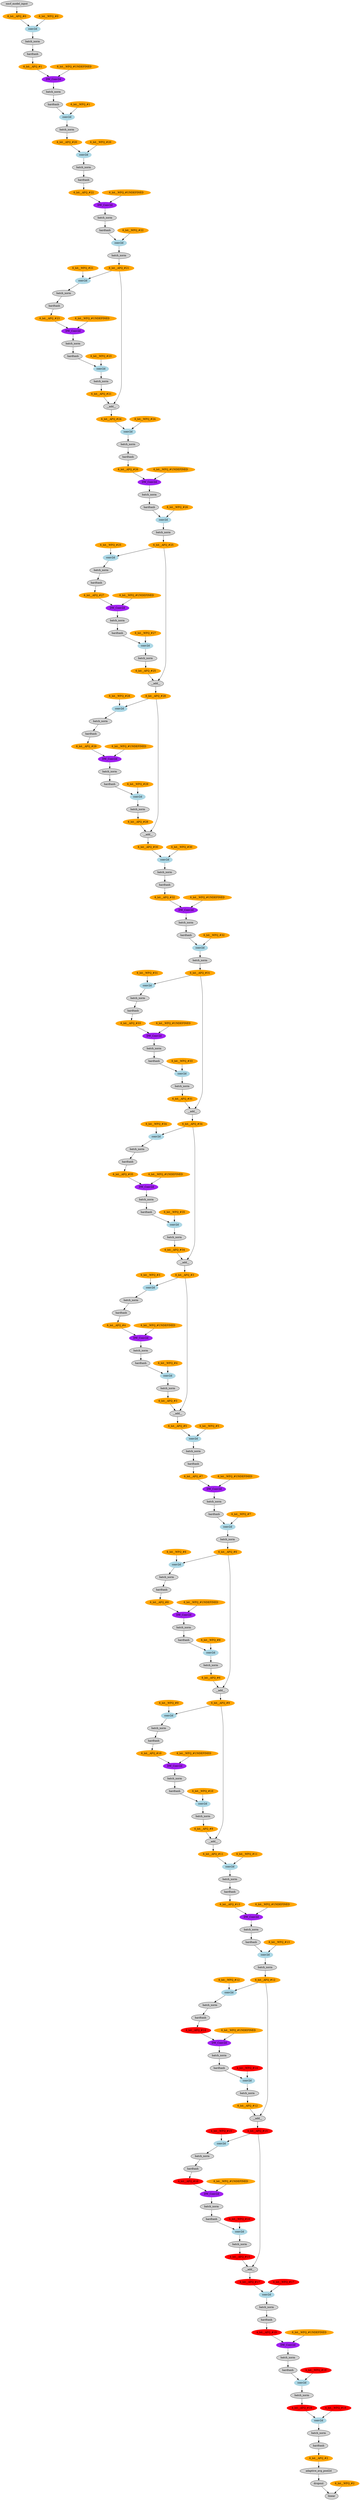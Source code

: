 strict digraph  {
"0 /nncf_model_input" [id=0, label=nncf_model_input, scope="", style=filled, type=nncf_model_input];
"1 SymmetricQuantizer/symmetric_quantize" [color=orange, id=1, label="6_bit__AFQ_#0", scope=SymmetricQuantizer, style=filled, type=symmetric_quantize];
"2 MobileNetV2/Sequential[features]/ConvBNReLU[0]/NNCFConv2d[0]/ModuleDict[pre_ops]/UpdateWeight[0]/SymmetricQuantizer[op]/symmetric_quantize" [color=orange, id=2, label="6_bit__WFQ_#0", scope="MobileNetV2/Sequential[features]/ConvBNReLU[0]/NNCFConv2d[0]/ModuleDict[pre_ops]/UpdateWeight[0]/SymmetricQuantizer[op]", style=filled, type=symmetric_quantize];
"3 MobileNetV2/Sequential[features]/ConvBNReLU[0]/NNCFConv2d[0]/conv2d" [color=lightblue, id=3, label=conv2d, scope="MobileNetV2/Sequential[features]/ConvBNReLU[0]/NNCFConv2d[0]", style=filled, type=conv2d];
"4 MobileNetV2/Sequential[features]/ConvBNReLU[0]/BatchNorm2d[1]/batch_norm" [id=4, label=batch_norm, scope="MobileNetV2/Sequential[features]/ConvBNReLU[0]/BatchNorm2d[1]", style=filled, type=batch_norm];
"5 MobileNetV2/Sequential[features]/ConvBNReLU[0]/ReLU6[2]/hardtanh" [id=5, label=hardtanh, scope="MobileNetV2/Sequential[features]/ConvBNReLU[0]/ReLU6[2]", style=filled, type=hardtanh];
"6 MobileNetV2/Sequential[features]/ConvBNReLU[0]/ReLU6[2]/SymmetricQuantizer/symmetric_quantize" [color=orange, id=6, label="6_bit__AFQ_#1", scope="MobileNetV2/Sequential[features]/ConvBNReLU[0]/ReLU6[2]/SymmetricQuantizer", style=filled, type=symmetric_quantize];
"7 MobileNetV2/Sequential[features]/InvertedResidual[1]/Sequential[conv]/ConvBNReLU[0]/NNCFConv2d[0]/ModuleDict[pre_ops]/UpdateWeight[0]/SymmetricQuantizer[op]/symmetric_quantize" [color=orange, id=7, label="6_bit__WFQ_#UNDEFINED", scope="MobileNetV2/Sequential[features]/InvertedResidual[1]/Sequential[conv]/ConvBNReLU[0]/NNCFConv2d[0]/ModuleDict[pre_ops]/UpdateWeight[0]/SymmetricQuantizer[op]", style=filled, type=symmetric_quantize];
"8 MobileNetV2/Sequential[features]/InvertedResidual[1]/Sequential[conv]/ConvBNReLU[0]/NNCFConv2d[0]/conv2d" [color=purple, id=8, label=DW_Conv2d, scope="MobileNetV2/Sequential[features]/InvertedResidual[1]/Sequential[conv]/ConvBNReLU[0]/NNCFConv2d[0]", style=filled, type=conv2d];
"9 MobileNetV2/Sequential[features]/InvertedResidual[1]/Sequential[conv]/ConvBNReLU[0]/BatchNorm2d[1]/batch_norm" [id=9, label=batch_norm, scope="MobileNetV2/Sequential[features]/InvertedResidual[1]/Sequential[conv]/ConvBNReLU[0]/BatchNorm2d[1]", style=filled, type=batch_norm];
"10 MobileNetV2/Sequential[features]/InvertedResidual[1]/Sequential[conv]/ConvBNReLU[0]/ReLU6[2]/hardtanh" [id=10, label=hardtanh, scope="MobileNetV2/Sequential[features]/InvertedResidual[1]/Sequential[conv]/ConvBNReLU[0]/ReLU6[2]", style=filled, type=hardtanh];
"11 MobileNetV2/Sequential[features]/InvertedResidual[1]/Sequential[conv]/NNCFConv2d[1]/ModuleDict[pre_ops]/UpdateWeight[0]/SymmetricQuantizer[op]/symmetric_quantize" [color=orange, id=11, label="6_bit__WFQ_#1", scope="MobileNetV2/Sequential[features]/InvertedResidual[1]/Sequential[conv]/NNCFConv2d[1]/ModuleDict[pre_ops]/UpdateWeight[0]/SymmetricQuantizer[op]", style=filled, type=symmetric_quantize];
"12 MobileNetV2/Sequential[features]/InvertedResidual[1]/Sequential[conv]/NNCFConv2d[1]/conv2d" [color=lightblue, id=12, label=conv2d, scope="MobileNetV2/Sequential[features]/InvertedResidual[1]/Sequential[conv]/NNCFConv2d[1]", style=filled, type=conv2d];
"13 MobileNetV2/Sequential[features]/InvertedResidual[1]/Sequential[conv]/BatchNorm2d[2]/batch_norm" [id=13, label=batch_norm, scope="MobileNetV2/Sequential[features]/InvertedResidual[1]/Sequential[conv]/BatchNorm2d[2]", style=filled, type=batch_norm];
"14 MobileNetV2/Sequential[features]/InvertedResidual[1]/Sequential[conv]/BatchNorm2d[2]/SymmetricQuantizer/symmetric_quantize" [color=orange, id=14, label="6_bit__AFQ_#20", scope="MobileNetV2/Sequential[features]/InvertedResidual[1]/Sequential[conv]/BatchNorm2d[2]/SymmetricQuantizer", style=filled, type=symmetric_quantize];
"15 MobileNetV2/Sequential[features]/InvertedResidual[2]/Sequential[conv]/ConvBNReLU[0]/NNCFConv2d[0]/ModuleDict[pre_ops]/UpdateWeight[0]/SymmetricQuantizer[op]/symmetric_quantize" [color=orange, id=15, label="6_bit__WFQ_#20", scope="MobileNetV2/Sequential[features]/InvertedResidual[2]/Sequential[conv]/ConvBNReLU[0]/NNCFConv2d[0]/ModuleDict[pre_ops]/UpdateWeight[0]/SymmetricQuantizer[op]", style=filled, type=symmetric_quantize];
"16 MobileNetV2/Sequential[features]/InvertedResidual[2]/Sequential[conv]/ConvBNReLU[0]/NNCFConv2d[0]/conv2d" [color=lightblue, id=16, label=conv2d, scope="MobileNetV2/Sequential[features]/InvertedResidual[2]/Sequential[conv]/ConvBNReLU[0]/NNCFConv2d[0]", style=filled, type=conv2d];
"17 MobileNetV2/Sequential[features]/InvertedResidual[2]/Sequential[conv]/ConvBNReLU[0]/BatchNorm2d[1]/batch_norm" [id=17, label=batch_norm, scope="MobileNetV2/Sequential[features]/InvertedResidual[2]/Sequential[conv]/ConvBNReLU[0]/BatchNorm2d[1]", style=filled, type=batch_norm];
"18 MobileNetV2/Sequential[features]/InvertedResidual[2]/Sequential[conv]/ConvBNReLU[0]/ReLU6[2]/hardtanh" [id=18, label=hardtanh, scope="MobileNetV2/Sequential[features]/InvertedResidual[2]/Sequential[conv]/ConvBNReLU[0]/ReLU6[2]", style=filled, type=hardtanh];
"19 MobileNetV2/Sequential[features]/InvertedResidual[2]/Sequential[conv]/ConvBNReLU[0]/ReLU6[2]/SymmetricQuantizer/symmetric_quantize" [color=orange, id=19, label="6_bit__AFQ_#22", scope="MobileNetV2/Sequential[features]/InvertedResidual[2]/Sequential[conv]/ConvBNReLU[0]/ReLU6[2]/SymmetricQuantizer", style=filled, type=symmetric_quantize];
"20 MobileNetV2/Sequential[features]/InvertedResidual[2]/Sequential[conv]/ConvBNReLU[1]/NNCFConv2d[0]/ModuleDict[pre_ops]/UpdateWeight[0]/SymmetricQuantizer[op]/symmetric_quantize" [color=orange, id=20, label="6_bit__WFQ_#UNDEFINED", scope="MobileNetV2/Sequential[features]/InvertedResidual[2]/Sequential[conv]/ConvBNReLU[1]/NNCFConv2d[0]/ModuleDict[pre_ops]/UpdateWeight[0]/SymmetricQuantizer[op]", style=filled, type=symmetric_quantize];
"21 MobileNetV2/Sequential[features]/InvertedResidual[2]/Sequential[conv]/ConvBNReLU[1]/NNCFConv2d[0]/conv2d" [color=purple, id=21, label=DW_Conv2d, scope="MobileNetV2/Sequential[features]/InvertedResidual[2]/Sequential[conv]/ConvBNReLU[1]/NNCFConv2d[0]", style=filled, type=conv2d];
"22 MobileNetV2/Sequential[features]/InvertedResidual[2]/Sequential[conv]/ConvBNReLU[1]/BatchNorm2d[1]/batch_norm" [id=22, label=batch_norm, scope="MobileNetV2/Sequential[features]/InvertedResidual[2]/Sequential[conv]/ConvBNReLU[1]/BatchNorm2d[1]", style=filled, type=batch_norm];
"23 MobileNetV2/Sequential[features]/InvertedResidual[2]/Sequential[conv]/ConvBNReLU[1]/ReLU6[2]/hardtanh" [id=23, label=hardtanh, scope="MobileNetV2/Sequential[features]/InvertedResidual[2]/Sequential[conv]/ConvBNReLU[1]/ReLU6[2]", style=filled, type=hardtanh];
"24 MobileNetV2/Sequential[features]/InvertedResidual[2]/Sequential[conv]/NNCFConv2d[2]/ModuleDict[pre_ops]/UpdateWeight[0]/SymmetricQuantizer[op]/symmetric_quantize" [color=orange, id=24, label="6_bit__WFQ_#22", scope="MobileNetV2/Sequential[features]/InvertedResidual[2]/Sequential[conv]/NNCFConv2d[2]/ModuleDict[pre_ops]/UpdateWeight[0]/SymmetricQuantizer[op]", style=filled, type=symmetric_quantize];
"25 MobileNetV2/Sequential[features]/InvertedResidual[2]/Sequential[conv]/NNCFConv2d[2]/conv2d" [color=lightblue, id=25, label=conv2d, scope="MobileNetV2/Sequential[features]/InvertedResidual[2]/Sequential[conv]/NNCFConv2d[2]", style=filled, type=conv2d];
"26 MobileNetV2/Sequential[features]/InvertedResidual[2]/Sequential[conv]/BatchNorm2d[3]/batch_norm" [id=26, label=batch_norm, scope="MobileNetV2/Sequential[features]/InvertedResidual[2]/Sequential[conv]/BatchNorm2d[3]", style=filled, type=batch_norm];
"27 MobileNetV2/Sequential[features]/InvertedResidual[2]/Sequential[conv]/BatchNorm2d[3]/SymmetricQuantizer/symmetric_quantize" [color=orange, id=27, label="6_bit__AFQ_#21", scope="MobileNetV2/Sequential[features]/InvertedResidual[2]/Sequential[conv]/BatchNorm2d[3]/SymmetricQuantizer", style=filled, type=symmetric_quantize];
"28 MobileNetV2/Sequential[features]/InvertedResidual[3]/Sequential[conv]/ConvBNReLU[0]/NNCFConv2d[0]/ModuleDict[pre_ops]/UpdateWeight[0]/SymmetricQuantizer[op]/symmetric_quantize" [color=orange, id=28, label="6_bit__WFQ_#21", scope="MobileNetV2/Sequential[features]/InvertedResidual[3]/Sequential[conv]/ConvBNReLU[0]/NNCFConv2d[0]/ModuleDict[pre_ops]/UpdateWeight[0]/SymmetricQuantizer[op]", style=filled, type=symmetric_quantize];
"29 MobileNetV2/Sequential[features]/InvertedResidual[3]/Sequential[conv]/ConvBNReLU[0]/NNCFConv2d[0]/conv2d" [color=lightblue, id=29, label=conv2d, scope="MobileNetV2/Sequential[features]/InvertedResidual[3]/Sequential[conv]/ConvBNReLU[0]/NNCFConv2d[0]", style=filled, type=conv2d];
"30 MobileNetV2/Sequential[features]/InvertedResidual[3]/Sequential[conv]/ConvBNReLU[0]/BatchNorm2d[1]/batch_norm" [id=30, label=batch_norm, scope="MobileNetV2/Sequential[features]/InvertedResidual[3]/Sequential[conv]/ConvBNReLU[0]/BatchNorm2d[1]", style=filled, type=batch_norm];
"31 MobileNetV2/Sequential[features]/InvertedResidual[3]/Sequential[conv]/ConvBNReLU[0]/ReLU6[2]/hardtanh" [id=31, label=hardtanh, scope="MobileNetV2/Sequential[features]/InvertedResidual[3]/Sequential[conv]/ConvBNReLU[0]/ReLU6[2]", style=filled, type=hardtanh];
"32 MobileNetV2/Sequential[features]/InvertedResidual[3]/Sequential[conv]/ConvBNReLU[0]/ReLU6[2]/SymmetricQuantizer/symmetric_quantize" [color=orange, id=32, label="6_bit__AFQ_#23", scope="MobileNetV2/Sequential[features]/InvertedResidual[3]/Sequential[conv]/ConvBNReLU[0]/ReLU6[2]/SymmetricQuantizer", style=filled, type=symmetric_quantize];
"33 MobileNetV2/Sequential[features]/InvertedResidual[3]/Sequential[conv]/ConvBNReLU[1]/NNCFConv2d[0]/ModuleDict[pre_ops]/UpdateWeight[0]/SymmetricQuantizer[op]/symmetric_quantize" [color=orange, id=33, label="6_bit__WFQ_#UNDEFINED", scope="MobileNetV2/Sequential[features]/InvertedResidual[3]/Sequential[conv]/ConvBNReLU[1]/NNCFConv2d[0]/ModuleDict[pre_ops]/UpdateWeight[0]/SymmetricQuantizer[op]", style=filled, type=symmetric_quantize];
"34 MobileNetV2/Sequential[features]/InvertedResidual[3]/Sequential[conv]/ConvBNReLU[1]/NNCFConv2d[0]/conv2d" [color=purple, id=34, label=DW_Conv2d, scope="MobileNetV2/Sequential[features]/InvertedResidual[3]/Sequential[conv]/ConvBNReLU[1]/NNCFConv2d[0]", style=filled, type=conv2d];
"35 MobileNetV2/Sequential[features]/InvertedResidual[3]/Sequential[conv]/ConvBNReLU[1]/BatchNorm2d[1]/batch_norm" [id=35, label=batch_norm, scope="MobileNetV2/Sequential[features]/InvertedResidual[3]/Sequential[conv]/ConvBNReLU[1]/BatchNorm2d[1]", style=filled, type=batch_norm];
"36 MobileNetV2/Sequential[features]/InvertedResidual[3]/Sequential[conv]/ConvBNReLU[1]/ReLU6[2]/hardtanh" [id=36, label=hardtanh, scope="MobileNetV2/Sequential[features]/InvertedResidual[3]/Sequential[conv]/ConvBNReLU[1]/ReLU6[2]", style=filled, type=hardtanh];
"37 MobileNetV2/Sequential[features]/InvertedResidual[3]/Sequential[conv]/NNCFConv2d[2]/ModuleDict[pre_ops]/UpdateWeight[0]/SymmetricQuantizer[op]/symmetric_quantize" [color=orange, id=37, label="6_bit__WFQ_#23", scope="MobileNetV2/Sequential[features]/InvertedResidual[3]/Sequential[conv]/NNCFConv2d[2]/ModuleDict[pre_ops]/UpdateWeight[0]/SymmetricQuantizer[op]", style=filled, type=symmetric_quantize];
"38 MobileNetV2/Sequential[features]/InvertedResidual[3]/Sequential[conv]/NNCFConv2d[2]/conv2d" [color=lightblue, id=38, label=conv2d, scope="MobileNetV2/Sequential[features]/InvertedResidual[3]/Sequential[conv]/NNCFConv2d[2]", style=filled, type=conv2d];
"39 MobileNetV2/Sequential[features]/InvertedResidual[3]/Sequential[conv]/BatchNorm2d[3]/batch_norm" [id=39, label=batch_norm, scope="MobileNetV2/Sequential[features]/InvertedResidual[3]/Sequential[conv]/BatchNorm2d[3]", style=filled, type=batch_norm];
"40 MobileNetV2/Sequential[features]/InvertedResidual[3]/Sequential[conv]/BatchNorm2d[3]/SymmetricQuantizer/symmetric_quantize" [color=orange, id=40, label="6_bit__AFQ_#21", scope="MobileNetV2/Sequential[features]/InvertedResidual[3]/Sequential[conv]/BatchNorm2d[3]/SymmetricQuantizer", style=filled, type=symmetric_quantize];
"41 MobileNetV2/Sequential[features]/InvertedResidual[3]/__add__" [id=41, label=__add__, scope="MobileNetV2/Sequential[features]/InvertedResidual[3]", style=filled, type=__add__];
"42 MobileNetV2/Sequential[features]/InvertedResidual[3]/SymmetricQuantizer/symmetric_quantize" [color=orange, id=42, label="6_bit__AFQ_#24", scope="MobileNetV2/Sequential[features]/InvertedResidual[3]/SymmetricQuantizer", style=filled, type=symmetric_quantize];
"43 MobileNetV2/Sequential[features]/InvertedResidual[4]/Sequential[conv]/ConvBNReLU[0]/NNCFConv2d[0]/ModuleDict[pre_ops]/UpdateWeight[0]/SymmetricQuantizer[op]/symmetric_quantize" [color=orange, id=43, label="6_bit__WFQ_#24", scope="MobileNetV2/Sequential[features]/InvertedResidual[4]/Sequential[conv]/ConvBNReLU[0]/NNCFConv2d[0]/ModuleDict[pre_ops]/UpdateWeight[0]/SymmetricQuantizer[op]", style=filled, type=symmetric_quantize];
"44 MobileNetV2/Sequential[features]/InvertedResidual[4]/Sequential[conv]/ConvBNReLU[0]/NNCFConv2d[0]/conv2d" [color=lightblue, id=44, label=conv2d, scope="MobileNetV2/Sequential[features]/InvertedResidual[4]/Sequential[conv]/ConvBNReLU[0]/NNCFConv2d[0]", style=filled, type=conv2d];
"45 MobileNetV2/Sequential[features]/InvertedResidual[4]/Sequential[conv]/ConvBNReLU[0]/BatchNorm2d[1]/batch_norm" [id=45, label=batch_norm, scope="MobileNetV2/Sequential[features]/InvertedResidual[4]/Sequential[conv]/ConvBNReLU[0]/BatchNorm2d[1]", style=filled, type=batch_norm];
"46 MobileNetV2/Sequential[features]/InvertedResidual[4]/Sequential[conv]/ConvBNReLU[0]/ReLU6[2]/hardtanh" [id=46, label=hardtanh, scope="MobileNetV2/Sequential[features]/InvertedResidual[4]/Sequential[conv]/ConvBNReLU[0]/ReLU6[2]", style=filled, type=hardtanh];
"47 MobileNetV2/Sequential[features]/InvertedResidual[4]/Sequential[conv]/ConvBNReLU[0]/ReLU6[2]/SymmetricQuantizer/symmetric_quantize" [color=orange, id=47, label="6_bit__AFQ_#26", scope="MobileNetV2/Sequential[features]/InvertedResidual[4]/Sequential[conv]/ConvBNReLU[0]/ReLU6[2]/SymmetricQuantizer", style=filled, type=symmetric_quantize];
"48 MobileNetV2/Sequential[features]/InvertedResidual[4]/Sequential[conv]/ConvBNReLU[1]/NNCFConv2d[0]/ModuleDict[pre_ops]/UpdateWeight[0]/SymmetricQuantizer[op]/symmetric_quantize" [color=orange, id=48, label="6_bit__WFQ_#UNDEFINED", scope="MobileNetV2/Sequential[features]/InvertedResidual[4]/Sequential[conv]/ConvBNReLU[1]/NNCFConv2d[0]/ModuleDict[pre_ops]/UpdateWeight[0]/SymmetricQuantizer[op]", style=filled, type=symmetric_quantize];
"49 MobileNetV2/Sequential[features]/InvertedResidual[4]/Sequential[conv]/ConvBNReLU[1]/NNCFConv2d[0]/conv2d" [color=purple, id=49, label=DW_Conv2d, scope="MobileNetV2/Sequential[features]/InvertedResidual[4]/Sequential[conv]/ConvBNReLU[1]/NNCFConv2d[0]", style=filled, type=conv2d];
"50 MobileNetV2/Sequential[features]/InvertedResidual[4]/Sequential[conv]/ConvBNReLU[1]/BatchNorm2d[1]/batch_norm" [id=50, label=batch_norm, scope="MobileNetV2/Sequential[features]/InvertedResidual[4]/Sequential[conv]/ConvBNReLU[1]/BatchNorm2d[1]", style=filled, type=batch_norm];
"51 MobileNetV2/Sequential[features]/InvertedResidual[4]/Sequential[conv]/ConvBNReLU[1]/ReLU6[2]/hardtanh" [id=51, label=hardtanh, scope="MobileNetV2/Sequential[features]/InvertedResidual[4]/Sequential[conv]/ConvBNReLU[1]/ReLU6[2]", style=filled, type=hardtanh];
"52 MobileNetV2/Sequential[features]/InvertedResidual[4]/Sequential[conv]/NNCFConv2d[2]/ModuleDict[pre_ops]/UpdateWeight[0]/SymmetricQuantizer[op]/symmetric_quantize" [color=orange, id=52, label="6_bit__WFQ_#26", scope="MobileNetV2/Sequential[features]/InvertedResidual[4]/Sequential[conv]/NNCFConv2d[2]/ModuleDict[pre_ops]/UpdateWeight[0]/SymmetricQuantizer[op]", style=filled, type=symmetric_quantize];
"53 MobileNetV2/Sequential[features]/InvertedResidual[4]/Sequential[conv]/NNCFConv2d[2]/conv2d" [color=lightblue, id=53, label=conv2d, scope="MobileNetV2/Sequential[features]/InvertedResidual[4]/Sequential[conv]/NNCFConv2d[2]", style=filled, type=conv2d];
"54 MobileNetV2/Sequential[features]/InvertedResidual[4]/Sequential[conv]/BatchNorm2d[3]/batch_norm" [id=54, label=batch_norm, scope="MobileNetV2/Sequential[features]/InvertedResidual[4]/Sequential[conv]/BatchNorm2d[3]", style=filled, type=batch_norm];
"55 MobileNetV2/Sequential[features]/InvertedResidual[4]/Sequential[conv]/BatchNorm2d[3]/SymmetricQuantizer/symmetric_quantize" [color=orange, id=55, label="6_bit__AFQ_#25", scope="MobileNetV2/Sequential[features]/InvertedResidual[4]/Sequential[conv]/BatchNorm2d[3]/SymmetricQuantizer", style=filled, type=symmetric_quantize];
"56 MobileNetV2/Sequential[features]/InvertedResidual[5]/Sequential[conv]/ConvBNReLU[0]/NNCFConv2d[0]/ModuleDict[pre_ops]/UpdateWeight[0]/SymmetricQuantizer[op]/symmetric_quantize" [color=orange, id=56, label="6_bit__WFQ_#25", scope="MobileNetV2/Sequential[features]/InvertedResidual[5]/Sequential[conv]/ConvBNReLU[0]/NNCFConv2d[0]/ModuleDict[pre_ops]/UpdateWeight[0]/SymmetricQuantizer[op]", style=filled, type=symmetric_quantize];
"57 MobileNetV2/Sequential[features]/InvertedResidual[5]/Sequential[conv]/ConvBNReLU[0]/NNCFConv2d[0]/conv2d" [color=lightblue, id=57, label=conv2d, scope="MobileNetV2/Sequential[features]/InvertedResidual[5]/Sequential[conv]/ConvBNReLU[0]/NNCFConv2d[0]", style=filled, type=conv2d];
"58 MobileNetV2/Sequential[features]/InvertedResidual[5]/Sequential[conv]/ConvBNReLU[0]/BatchNorm2d[1]/batch_norm" [id=58, label=batch_norm, scope="MobileNetV2/Sequential[features]/InvertedResidual[5]/Sequential[conv]/ConvBNReLU[0]/BatchNorm2d[1]", style=filled, type=batch_norm];
"59 MobileNetV2/Sequential[features]/InvertedResidual[5]/Sequential[conv]/ConvBNReLU[0]/ReLU6[2]/hardtanh" [id=59, label=hardtanh, scope="MobileNetV2/Sequential[features]/InvertedResidual[5]/Sequential[conv]/ConvBNReLU[0]/ReLU6[2]", style=filled, type=hardtanh];
"60 MobileNetV2/Sequential[features]/InvertedResidual[5]/Sequential[conv]/ConvBNReLU[0]/ReLU6[2]/SymmetricQuantizer/symmetric_quantize" [color=orange, id=60, label="6_bit__AFQ_#27", scope="MobileNetV2/Sequential[features]/InvertedResidual[5]/Sequential[conv]/ConvBNReLU[0]/ReLU6[2]/SymmetricQuantizer", style=filled, type=symmetric_quantize];
"61 MobileNetV2/Sequential[features]/InvertedResidual[5]/Sequential[conv]/ConvBNReLU[1]/NNCFConv2d[0]/ModuleDict[pre_ops]/UpdateWeight[0]/SymmetricQuantizer[op]/symmetric_quantize" [color=orange, id=61, label="6_bit__WFQ_#UNDEFINED", scope="MobileNetV2/Sequential[features]/InvertedResidual[5]/Sequential[conv]/ConvBNReLU[1]/NNCFConv2d[0]/ModuleDict[pre_ops]/UpdateWeight[0]/SymmetricQuantizer[op]", style=filled, type=symmetric_quantize];
"62 MobileNetV2/Sequential[features]/InvertedResidual[5]/Sequential[conv]/ConvBNReLU[1]/NNCFConv2d[0]/conv2d" [color=purple, id=62, label=DW_Conv2d, scope="MobileNetV2/Sequential[features]/InvertedResidual[5]/Sequential[conv]/ConvBNReLU[1]/NNCFConv2d[0]", style=filled, type=conv2d];
"63 MobileNetV2/Sequential[features]/InvertedResidual[5]/Sequential[conv]/ConvBNReLU[1]/BatchNorm2d[1]/batch_norm" [id=63, label=batch_norm, scope="MobileNetV2/Sequential[features]/InvertedResidual[5]/Sequential[conv]/ConvBNReLU[1]/BatchNorm2d[1]", style=filled, type=batch_norm];
"64 MobileNetV2/Sequential[features]/InvertedResidual[5]/Sequential[conv]/ConvBNReLU[1]/ReLU6[2]/hardtanh" [id=64, label=hardtanh, scope="MobileNetV2/Sequential[features]/InvertedResidual[5]/Sequential[conv]/ConvBNReLU[1]/ReLU6[2]", style=filled, type=hardtanh];
"65 MobileNetV2/Sequential[features]/InvertedResidual[5]/Sequential[conv]/NNCFConv2d[2]/ModuleDict[pre_ops]/UpdateWeight[0]/SymmetricQuantizer[op]/symmetric_quantize" [color=orange, id=65, label="6_bit__WFQ_#27", scope="MobileNetV2/Sequential[features]/InvertedResidual[5]/Sequential[conv]/NNCFConv2d[2]/ModuleDict[pre_ops]/UpdateWeight[0]/SymmetricQuantizer[op]", style=filled, type=symmetric_quantize];
"66 MobileNetV2/Sequential[features]/InvertedResidual[5]/Sequential[conv]/NNCFConv2d[2]/conv2d" [color=lightblue, id=66, label=conv2d, scope="MobileNetV2/Sequential[features]/InvertedResidual[5]/Sequential[conv]/NNCFConv2d[2]", style=filled, type=conv2d];
"67 MobileNetV2/Sequential[features]/InvertedResidual[5]/Sequential[conv]/BatchNorm2d[3]/batch_norm" [id=67, label=batch_norm, scope="MobileNetV2/Sequential[features]/InvertedResidual[5]/Sequential[conv]/BatchNorm2d[3]", style=filled, type=batch_norm];
"68 MobileNetV2/Sequential[features]/InvertedResidual[5]/Sequential[conv]/BatchNorm2d[3]/SymmetricQuantizer/symmetric_quantize" [color=orange, id=68, label="6_bit__AFQ_#25", scope="MobileNetV2/Sequential[features]/InvertedResidual[5]/Sequential[conv]/BatchNorm2d[3]/SymmetricQuantizer", style=filled, type=symmetric_quantize];
"69 MobileNetV2/Sequential[features]/InvertedResidual[5]/__add__" [id=69, label=__add__, scope="MobileNetV2/Sequential[features]/InvertedResidual[5]", style=filled, type=__add__];
"70 MobileNetV2/Sequential[features]/InvertedResidual[5]/SymmetricQuantizer/symmetric_quantize" [color=orange, id=70, label="6_bit__AFQ_#28", scope="MobileNetV2/Sequential[features]/InvertedResidual[5]/SymmetricQuantizer", style=filled, type=symmetric_quantize];
"71 MobileNetV2/Sequential[features]/InvertedResidual[6]/Sequential[conv]/ConvBNReLU[0]/NNCFConv2d[0]/ModuleDict[pre_ops]/UpdateWeight[0]/SymmetricQuantizer[op]/symmetric_quantize" [color=orange, id=71, label="6_bit__WFQ_#28", scope="MobileNetV2/Sequential[features]/InvertedResidual[6]/Sequential[conv]/ConvBNReLU[0]/NNCFConv2d[0]/ModuleDict[pre_ops]/UpdateWeight[0]/SymmetricQuantizer[op]", style=filled, type=symmetric_quantize];
"72 MobileNetV2/Sequential[features]/InvertedResidual[6]/Sequential[conv]/ConvBNReLU[0]/NNCFConv2d[0]/conv2d" [color=lightblue, id=72, label=conv2d, scope="MobileNetV2/Sequential[features]/InvertedResidual[6]/Sequential[conv]/ConvBNReLU[0]/NNCFConv2d[0]", style=filled, type=conv2d];
"73 MobileNetV2/Sequential[features]/InvertedResidual[6]/Sequential[conv]/ConvBNReLU[0]/BatchNorm2d[1]/batch_norm" [id=73, label=batch_norm, scope="MobileNetV2/Sequential[features]/InvertedResidual[6]/Sequential[conv]/ConvBNReLU[0]/BatchNorm2d[1]", style=filled, type=batch_norm];
"74 MobileNetV2/Sequential[features]/InvertedResidual[6]/Sequential[conv]/ConvBNReLU[0]/ReLU6[2]/hardtanh" [id=74, label=hardtanh, scope="MobileNetV2/Sequential[features]/InvertedResidual[6]/Sequential[conv]/ConvBNReLU[0]/ReLU6[2]", style=filled, type=hardtanh];
"75 MobileNetV2/Sequential[features]/InvertedResidual[6]/Sequential[conv]/ConvBNReLU[0]/ReLU6[2]/SymmetricQuantizer/symmetric_quantize" [color=orange, id=75, label="6_bit__AFQ_#29", scope="MobileNetV2/Sequential[features]/InvertedResidual[6]/Sequential[conv]/ConvBNReLU[0]/ReLU6[2]/SymmetricQuantizer", style=filled, type=symmetric_quantize];
"76 MobileNetV2/Sequential[features]/InvertedResidual[6]/Sequential[conv]/ConvBNReLU[1]/NNCFConv2d[0]/ModuleDict[pre_ops]/UpdateWeight[0]/SymmetricQuantizer[op]/symmetric_quantize" [color=orange, id=76, label="6_bit__WFQ_#UNDEFINED", scope="MobileNetV2/Sequential[features]/InvertedResidual[6]/Sequential[conv]/ConvBNReLU[1]/NNCFConv2d[0]/ModuleDict[pre_ops]/UpdateWeight[0]/SymmetricQuantizer[op]", style=filled, type=symmetric_quantize];
"77 MobileNetV2/Sequential[features]/InvertedResidual[6]/Sequential[conv]/ConvBNReLU[1]/NNCFConv2d[0]/conv2d" [color=purple, id=77, label=DW_Conv2d, scope="MobileNetV2/Sequential[features]/InvertedResidual[6]/Sequential[conv]/ConvBNReLU[1]/NNCFConv2d[0]", style=filled, type=conv2d];
"78 MobileNetV2/Sequential[features]/InvertedResidual[6]/Sequential[conv]/ConvBNReLU[1]/BatchNorm2d[1]/batch_norm" [id=78, label=batch_norm, scope="MobileNetV2/Sequential[features]/InvertedResidual[6]/Sequential[conv]/ConvBNReLU[1]/BatchNorm2d[1]", style=filled, type=batch_norm];
"79 MobileNetV2/Sequential[features]/InvertedResidual[6]/Sequential[conv]/ConvBNReLU[1]/ReLU6[2]/hardtanh" [id=79, label=hardtanh, scope="MobileNetV2/Sequential[features]/InvertedResidual[6]/Sequential[conv]/ConvBNReLU[1]/ReLU6[2]", style=filled, type=hardtanh];
"80 MobileNetV2/Sequential[features]/InvertedResidual[6]/Sequential[conv]/NNCFConv2d[2]/ModuleDict[pre_ops]/UpdateWeight[0]/SymmetricQuantizer[op]/symmetric_quantize" [color=orange, id=80, label="6_bit__WFQ_#29", scope="MobileNetV2/Sequential[features]/InvertedResidual[6]/Sequential[conv]/NNCFConv2d[2]/ModuleDict[pre_ops]/UpdateWeight[0]/SymmetricQuantizer[op]", style=filled, type=symmetric_quantize];
"81 MobileNetV2/Sequential[features]/InvertedResidual[6]/Sequential[conv]/NNCFConv2d[2]/conv2d" [color=lightblue, id=81, label=conv2d, scope="MobileNetV2/Sequential[features]/InvertedResidual[6]/Sequential[conv]/NNCFConv2d[2]", style=filled, type=conv2d];
"82 MobileNetV2/Sequential[features]/InvertedResidual[6]/Sequential[conv]/BatchNorm2d[3]/batch_norm" [id=82, label=batch_norm, scope="MobileNetV2/Sequential[features]/InvertedResidual[6]/Sequential[conv]/BatchNorm2d[3]", style=filled, type=batch_norm];
"83 MobileNetV2/Sequential[features]/InvertedResidual[6]/Sequential[conv]/BatchNorm2d[3]/SymmetricQuantizer/symmetric_quantize" [color=orange, id=83, label="6_bit__AFQ_#28", scope="MobileNetV2/Sequential[features]/InvertedResidual[6]/Sequential[conv]/BatchNorm2d[3]/SymmetricQuantizer", style=filled, type=symmetric_quantize];
"84 MobileNetV2/Sequential[features]/InvertedResidual[6]/__add__" [id=84, label=__add__, scope="MobileNetV2/Sequential[features]/InvertedResidual[6]", style=filled, type=__add__];
"85 MobileNetV2/Sequential[features]/InvertedResidual[6]/SymmetricQuantizer/symmetric_quantize" [color=orange, id=85, label="6_bit__AFQ_#30", scope="MobileNetV2/Sequential[features]/InvertedResidual[6]/SymmetricQuantizer", style=filled, type=symmetric_quantize];
"86 MobileNetV2/Sequential[features]/InvertedResidual[7]/Sequential[conv]/ConvBNReLU[0]/NNCFConv2d[0]/ModuleDict[pre_ops]/UpdateWeight[0]/SymmetricQuantizer[op]/symmetric_quantize" [color=orange, id=86, label="6_bit__WFQ_#30", scope="MobileNetV2/Sequential[features]/InvertedResidual[7]/Sequential[conv]/ConvBNReLU[0]/NNCFConv2d[0]/ModuleDict[pre_ops]/UpdateWeight[0]/SymmetricQuantizer[op]", style=filled, type=symmetric_quantize];
"87 MobileNetV2/Sequential[features]/InvertedResidual[7]/Sequential[conv]/ConvBNReLU[0]/NNCFConv2d[0]/conv2d" [color=lightblue, id=87, label=conv2d, scope="MobileNetV2/Sequential[features]/InvertedResidual[7]/Sequential[conv]/ConvBNReLU[0]/NNCFConv2d[0]", style=filled, type=conv2d];
"88 MobileNetV2/Sequential[features]/InvertedResidual[7]/Sequential[conv]/ConvBNReLU[0]/BatchNorm2d[1]/batch_norm" [id=88, label=batch_norm, scope="MobileNetV2/Sequential[features]/InvertedResidual[7]/Sequential[conv]/ConvBNReLU[0]/BatchNorm2d[1]", style=filled, type=batch_norm];
"89 MobileNetV2/Sequential[features]/InvertedResidual[7]/Sequential[conv]/ConvBNReLU[0]/ReLU6[2]/hardtanh" [id=89, label=hardtanh, scope="MobileNetV2/Sequential[features]/InvertedResidual[7]/Sequential[conv]/ConvBNReLU[0]/ReLU6[2]", style=filled, type=hardtanh];
"90 MobileNetV2/Sequential[features]/InvertedResidual[7]/Sequential[conv]/ConvBNReLU[0]/ReLU6[2]/SymmetricQuantizer/symmetric_quantize" [color=orange, id=90, label="6_bit__AFQ_#32", scope="MobileNetV2/Sequential[features]/InvertedResidual[7]/Sequential[conv]/ConvBNReLU[0]/ReLU6[2]/SymmetricQuantizer", style=filled, type=symmetric_quantize];
"91 MobileNetV2/Sequential[features]/InvertedResidual[7]/Sequential[conv]/ConvBNReLU[1]/NNCFConv2d[0]/ModuleDict[pre_ops]/UpdateWeight[0]/SymmetricQuantizer[op]/symmetric_quantize" [color=orange, id=91, label="6_bit__WFQ_#UNDEFINED", scope="MobileNetV2/Sequential[features]/InvertedResidual[7]/Sequential[conv]/ConvBNReLU[1]/NNCFConv2d[0]/ModuleDict[pre_ops]/UpdateWeight[0]/SymmetricQuantizer[op]", style=filled, type=symmetric_quantize];
"92 MobileNetV2/Sequential[features]/InvertedResidual[7]/Sequential[conv]/ConvBNReLU[1]/NNCFConv2d[0]/conv2d" [color=purple, id=92, label=DW_Conv2d, scope="MobileNetV2/Sequential[features]/InvertedResidual[7]/Sequential[conv]/ConvBNReLU[1]/NNCFConv2d[0]", style=filled, type=conv2d];
"93 MobileNetV2/Sequential[features]/InvertedResidual[7]/Sequential[conv]/ConvBNReLU[1]/BatchNorm2d[1]/batch_norm" [id=93, label=batch_norm, scope="MobileNetV2/Sequential[features]/InvertedResidual[7]/Sequential[conv]/ConvBNReLU[1]/BatchNorm2d[1]", style=filled, type=batch_norm];
"94 MobileNetV2/Sequential[features]/InvertedResidual[7]/Sequential[conv]/ConvBNReLU[1]/ReLU6[2]/hardtanh" [id=94, label=hardtanh, scope="MobileNetV2/Sequential[features]/InvertedResidual[7]/Sequential[conv]/ConvBNReLU[1]/ReLU6[2]", style=filled, type=hardtanh];
"95 MobileNetV2/Sequential[features]/InvertedResidual[7]/Sequential[conv]/NNCFConv2d[2]/ModuleDict[pre_ops]/UpdateWeight[0]/SymmetricQuantizer[op]/symmetric_quantize" [color=orange, id=95, label="6_bit__WFQ_#32", scope="MobileNetV2/Sequential[features]/InvertedResidual[7]/Sequential[conv]/NNCFConv2d[2]/ModuleDict[pre_ops]/UpdateWeight[0]/SymmetricQuantizer[op]", style=filled, type=symmetric_quantize];
"96 MobileNetV2/Sequential[features]/InvertedResidual[7]/Sequential[conv]/NNCFConv2d[2]/conv2d" [color=lightblue, id=96, label=conv2d, scope="MobileNetV2/Sequential[features]/InvertedResidual[7]/Sequential[conv]/NNCFConv2d[2]", style=filled, type=conv2d];
"97 MobileNetV2/Sequential[features]/InvertedResidual[7]/Sequential[conv]/BatchNorm2d[3]/batch_norm" [id=97, label=batch_norm, scope="MobileNetV2/Sequential[features]/InvertedResidual[7]/Sequential[conv]/BatchNorm2d[3]", style=filled, type=batch_norm];
"98 MobileNetV2/Sequential[features]/InvertedResidual[7]/Sequential[conv]/BatchNorm2d[3]/SymmetricQuantizer/symmetric_quantize" [color=orange, id=98, label="6_bit__AFQ_#31", scope="MobileNetV2/Sequential[features]/InvertedResidual[7]/Sequential[conv]/BatchNorm2d[3]/SymmetricQuantizer", style=filled, type=symmetric_quantize];
"99 MobileNetV2/Sequential[features]/InvertedResidual[8]/Sequential[conv]/ConvBNReLU[0]/NNCFConv2d[0]/ModuleDict[pre_ops]/UpdateWeight[0]/SymmetricQuantizer[op]/symmetric_quantize" [color=orange, id=99, label="6_bit__WFQ_#31", scope="MobileNetV2/Sequential[features]/InvertedResidual[8]/Sequential[conv]/ConvBNReLU[0]/NNCFConv2d[0]/ModuleDict[pre_ops]/UpdateWeight[0]/SymmetricQuantizer[op]", style=filled, type=symmetric_quantize];
"100 MobileNetV2/Sequential[features]/InvertedResidual[8]/Sequential[conv]/ConvBNReLU[0]/NNCFConv2d[0]/conv2d" [color=lightblue, id=100, label=conv2d, scope="MobileNetV2/Sequential[features]/InvertedResidual[8]/Sequential[conv]/ConvBNReLU[0]/NNCFConv2d[0]", style=filled, type=conv2d];
"101 MobileNetV2/Sequential[features]/InvertedResidual[8]/Sequential[conv]/ConvBNReLU[0]/BatchNorm2d[1]/batch_norm" [id=101, label=batch_norm, scope="MobileNetV2/Sequential[features]/InvertedResidual[8]/Sequential[conv]/ConvBNReLU[0]/BatchNorm2d[1]", style=filled, type=batch_norm];
"102 MobileNetV2/Sequential[features]/InvertedResidual[8]/Sequential[conv]/ConvBNReLU[0]/ReLU6[2]/hardtanh" [id=102, label=hardtanh, scope="MobileNetV2/Sequential[features]/InvertedResidual[8]/Sequential[conv]/ConvBNReLU[0]/ReLU6[2]", style=filled, type=hardtanh];
"103 MobileNetV2/Sequential[features]/InvertedResidual[8]/Sequential[conv]/ConvBNReLU[0]/ReLU6[2]/SymmetricQuantizer/symmetric_quantize" [color=orange, id=103, label="6_bit__AFQ_#33", scope="MobileNetV2/Sequential[features]/InvertedResidual[8]/Sequential[conv]/ConvBNReLU[0]/ReLU6[2]/SymmetricQuantizer", style=filled, type=symmetric_quantize];
"104 MobileNetV2/Sequential[features]/InvertedResidual[8]/Sequential[conv]/ConvBNReLU[1]/NNCFConv2d[0]/ModuleDict[pre_ops]/UpdateWeight[0]/SymmetricQuantizer[op]/symmetric_quantize" [color=orange, id=104, label="6_bit__WFQ_#UNDEFINED", scope="MobileNetV2/Sequential[features]/InvertedResidual[8]/Sequential[conv]/ConvBNReLU[1]/NNCFConv2d[0]/ModuleDict[pre_ops]/UpdateWeight[0]/SymmetricQuantizer[op]", style=filled, type=symmetric_quantize];
"105 MobileNetV2/Sequential[features]/InvertedResidual[8]/Sequential[conv]/ConvBNReLU[1]/NNCFConv2d[0]/conv2d" [color=purple, id=105, label=DW_Conv2d, scope="MobileNetV2/Sequential[features]/InvertedResidual[8]/Sequential[conv]/ConvBNReLU[1]/NNCFConv2d[0]", style=filled, type=conv2d];
"106 MobileNetV2/Sequential[features]/InvertedResidual[8]/Sequential[conv]/ConvBNReLU[1]/BatchNorm2d[1]/batch_norm" [id=106, label=batch_norm, scope="MobileNetV2/Sequential[features]/InvertedResidual[8]/Sequential[conv]/ConvBNReLU[1]/BatchNorm2d[1]", style=filled, type=batch_norm];
"107 MobileNetV2/Sequential[features]/InvertedResidual[8]/Sequential[conv]/ConvBNReLU[1]/ReLU6[2]/hardtanh" [id=107, label=hardtanh, scope="MobileNetV2/Sequential[features]/InvertedResidual[8]/Sequential[conv]/ConvBNReLU[1]/ReLU6[2]", style=filled, type=hardtanh];
"108 MobileNetV2/Sequential[features]/InvertedResidual[8]/Sequential[conv]/NNCFConv2d[2]/ModuleDict[pre_ops]/UpdateWeight[0]/SymmetricQuantizer[op]/symmetric_quantize" [color=orange, id=108, label="6_bit__WFQ_#33", scope="MobileNetV2/Sequential[features]/InvertedResidual[8]/Sequential[conv]/NNCFConv2d[2]/ModuleDict[pre_ops]/UpdateWeight[0]/SymmetricQuantizer[op]", style=filled, type=symmetric_quantize];
"109 MobileNetV2/Sequential[features]/InvertedResidual[8]/Sequential[conv]/NNCFConv2d[2]/conv2d" [color=lightblue, id=109, label=conv2d, scope="MobileNetV2/Sequential[features]/InvertedResidual[8]/Sequential[conv]/NNCFConv2d[2]", style=filled, type=conv2d];
"110 MobileNetV2/Sequential[features]/InvertedResidual[8]/Sequential[conv]/BatchNorm2d[3]/batch_norm" [id=110, label=batch_norm, scope="MobileNetV2/Sequential[features]/InvertedResidual[8]/Sequential[conv]/BatchNorm2d[3]", style=filled, type=batch_norm];
"111 MobileNetV2/Sequential[features]/InvertedResidual[8]/Sequential[conv]/BatchNorm2d[3]/SymmetricQuantizer/symmetric_quantize" [color=orange, id=111, label="6_bit__AFQ_#31", scope="MobileNetV2/Sequential[features]/InvertedResidual[8]/Sequential[conv]/BatchNorm2d[3]/SymmetricQuantizer", style=filled, type=symmetric_quantize];
"112 MobileNetV2/Sequential[features]/InvertedResidual[8]/__add__" [id=112, label=__add__, scope="MobileNetV2/Sequential[features]/InvertedResidual[8]", style=filled, type=__add__];
"113 MobileNetV2/Sequential[features]/InvertedResidual[8]/SymmetricQuantizer/symmetric_quantize" [color=orange, id=113, label="6_bit__AFQ_#34", scope="MobileNetV2/Sequential[features]/InvertedResidual[8]/SymmetricQuantizer", style=filled, type=symmetric_quantize];
"114 MobileNetV2/Sequential[features]/InvertedResidual[9]/Sequential[conv]/ConvBNReLU[0]/NNCFConv2d[0]/ModuleDict[pre_ops]/UpdateWeight[0]/SymmetricQuantizer[op]/symmetric_quantize" [color=orange, id=114, label="6_bit__WFQ_#34", scope="MobileNetV2/Sequential[features]/InvertedResidual[9]/Sequential[conv]/ConvBNReLU[0]/NNCFConv2d[0]/ModuleDict[pre_ops]/UpdateWeight[0]/SymmetricQuantizer[op]", style=filled, type=symmetric_quantize];
"115 MobileNetV2/Sequential[features]/InvertedResidual[9]/Sequential[conv]/ConvBNReLU[0]/NNCFConv2d[0]/conv2d" [color=lightblue, id=115, label=conv2d, scope="MobileNetV2/Sequential[features]/InvertedResidual[9]/Sequential[conv]/ConvBNReLU[0]/NNCFConv2d[0]", style=filled, type=conv2d];
"116 MobileNetV2/Sequential[features]/InvertedResidual[9]/Sequential[conv]/ConvBNReLU[0]/BatchNorm2d[1]/batch_norm" [id=116, label=batch_norm, scope="MobileNetV2/Sequential[features]/InvertedResidual[9]/Sequential[conv]/ConvBNReLU[0]/BatchNorm2d[1]", style=filled, type=batch_norm];
"117 MobileNetV2/Sequential[features]/InvertedResidual[9]/Sequential[conv]/ConvBNReLU[0]/ReLU6[2]/hardtanh" [id=117, label=hardtanh, scope="MobileNetV2/Sequential[features]/InvertedResidual[9]/Sequential[conv]/ConvBNReLU[0]/ReLU6[2]", style=filled, type=hardtanh];
"118 MobileNetV2/Sequential[features]/InvertedResidual[9]/Sequential[conv]/ConvBNReLU[0]/ReLU6[2]/SymmetricQuantizer/symmetric_quantize" [color=orange, id=118, label="6_bit__AFQ_#35", scope="MobileNetV2/Sequential[features]/InvertedResidual[9]/Sequential[conv]/ConvBNReLU[0]/ReLU6[2]/SymmetricQuantizer", style=filled, type=symmetric_quantize];
"119 MobileNetV2/Sequential[features]/InvertedResidual[9]/Sequential[conv]/ConvBNReLU[1]/NNCFConv2d[0]/ModuleDict[pre_ops]/UpdateWeight[0]/SymmetricQuantizer[op]/symmetric_quantize" [color=orange, id=119, label="6_bit__WFQ_#UNDEFINED", scope="MobileNetV2/Sequential[features]/InvertedResidual[9]/Sequential[conv]/ConvBNReLU[1]/NNCFConv2d[0]/ModuleDict[pre_ops]/UpdateWeight[0]/SymmetricQuantizer[op]", style=filled, type=symmetric_quantize];
"120 MobileNetV2/Sequential[features]/InvertedResidual[9]/Sequential[conv]/ConvBNReLU[1]/NNCFConv2d[0]/conv2d" [color=purple, id=120, label=DW_Conv2d, scope="MobileNetV2/Sequential[features]/InvertedResidual[9]/Sequential[conv]/ConvBNReLU[1]/NNCFConv2d[0]", style=filled, type=conv2d];
"121 MobileNetV2/Sequential[features]/InvertedResidual[9]/Sequential[conv]/ConvBNReLU[1]/BatchNorm2d[1]/batch_norm" [id=121, label=batch_norm, scope="MobileNetV2/Sequential[features]/InvertedResidual[9]/Sequential[conv]/ConvBNReLU[1]/BatchNorm2d[1]", style=filled, type=batch_norm];
"122 MobileNetV2/Sequential[features]/InvertedResidual[9]/Sequential[conv]/ConvBNReLU[1]/ReLU6[2]/hardtanh" [id=122, label=hardtanh, scope="MobileNetV2/Sequential[features]/InvertedResidual[9]/Sequential[conv]/ConvBNReLU[1]/ReLU6[2]", style=filled, type=hardtanh];
"123 MobileNetV2/Sequential[features]/InvertedResidual[9]/Sequential[conv]/NNCFConv2d[2]/ModuleDict[pre_ops]/UpdateWeight[0]/SymmetricQuantizer[op]/symmetric_quantize" [color=orange, id=123, label="6_bit__WFQ_#35", scope="MobileNetV2/Sequential[features]/InvertedResidual[9]/Sequential[conv]/NNCFConv2d[2]/ModuleDict[pre_ops]/UpdateWeight[0]/SymmetricQuantizer[op]", style=filled, type=symmetric_quantize];
"124 MobileNetV2/Sequential[features]/InvertedResidual[9]/Sequential[conv]/NNCFConv2d[2]/conv2d" [color=lightblue, id=124, label=conv2d, scope="MobileNetV2/Sequential[features]/InvertedResidual[9]/Sequential[conv]/NNCFConv2d[2]", style=filled, type=conv2d];
"125 MobileNetV2/Sequential[features]/InvertedResidual[9]/Sequential[conv]/BatchNorm2d[3]/batch_norm" [id=125, label=batch_norm, scope="MobileNetV2/Sequential[features]/InvertedResidual[9]/Sequential[conv]/BatchNorm2d[3]", style=filled, type=batch_norm];
"126 MobileNetV2/Sequential[features]/InvertedResidual[9]/Sequential[conv]/BatchNorm2d[3]/SymmetricQuantizer/symmetric_quantize" [color=orange, id=126, label="6_bit__AFQ_#34", scope="MobileNetV2/Sequential[features]/InvertedResidual[9]/Sequential[conv]/BatchNorm2d[3]/SymmetricQuantizer", style=filled, type=symmetric_quantize];
"127 MobileNetV2/Sequential[features]/InvertedResidual[9]/__add__" [id=127, label=__add__, scope="MobileNetV2/Sequential[features]/InvertedResidual[9]", style=filled, type=__add__];
"128 MobileNetV2/Sequential[features]/InvertedResidual[9]/SymmetricQuantizer/symmetric_quantize" [color=orange, id=128, label="6_bit__AFQ_#3", scope="MobileNetV2/Sequential[features]/InvertedResidual[9]/SymmetricQuantizer", style=filled, type=symmetric_quantize];
"129 MobileNetV2/Sequential[features]/InvertedResidual[10]/Sequential[conv]/ConvBNReLU[0]/NNCFConv2d[0]/ModuleDict[pre_ops]/UpdateWeight[0]/SymmetricQuantizer[op]/symmetric_quantize" [color=orange, id=129, label="6_bit__WFQ_#3", scope="MobileNetV2/Sequential[features]/InvertedResidual[10]/Sequential[conv]/ConvBNReLU[0]/NNCFConv2d[0]/ModuleDict[pre_ops]/UpdateWeight[0]/SymmetricQuantizer[op]", style=filled, type=symmetric_quantize];
"130 MobileNetV2/Sequential[features]/InvertedResidual[10]/Sequential[conv]/ConvBNReLU[0]/NNCFConv2d[0]/conv2d" [color=lightblue, id=130, label=conv2d, scope="MobileNetV2/Sequential[features]/InvertedResidual[10]/Sequential[conv]/ConvBNReLU[0]/NNCFConv2d[0]", style=filled, type=conv2d];
"131 MobileNetV2/Sequential[features]/InvertedResidual[10]/Sequential[conv]/ConvBNReLU[0]/BatchNorm2d[1]/batch_norm" [id=131, label=batch_norm, scope="MobileNetV2/Sequential[features]/InvertedResidual[10]/Sequential[conv]/ConvBNReLU[0]/BatchNorm2d[1]", style=filled, type=batch_norm];
"132 MobileNetV2/Sequential[features]/InvertedResidual[10]/Sequential[conv]/ConvBNReLU[0]/ReLU6[2]/hardtanh" [id=132, label=hardtanh, scope="MobileNetV2/Sequential[features]/InvertedResidual[10]/Sequential[conv]/ConvBNReLU[0]/ReLU6[2]", style=filled, type=hardtanh];
"133 MobileNetV2/Sequential[features]/InvertedResidual[10]/Sequential[conv]/ConvBNReLU[0]/ReLU6[2]/SymmetricQuantizer/symmetric_quantize" [color=orange, id=133, label="6_bit__AFQ_#4", scope="MobileNetV2/Sequential[features]/InvertedResidual[10]/Sequential[conv]/ConvBNReLU[0]/ReLU6[2]/SymmetricQuantizer", style=filled, type=symmetric_quantize];
"134 MobileNetV2/Sequential[features]/InvertedResidual[10]/Sequential[conv]/ConvBNReLU[1]/NNCFConv2d[0]/ModuleDict[pre_ops]/UpdateWeight[0]/SymmetricQuantizer[op]/symmetric_quantize" [color=orange, id=134, label="6_bit__WFQ_#UNDEFINED", scope="MobileNetV2/Sequential[features]/InvertedResidual[10]/Sequential[conv]/ConvBNReLU[1]/NNCFConv2d[0]/ModuleDict[pre_ops]/UpdateWeight[0]/SymmetricQuantizer[op]", style=filled, type=symmetric_quantize];
"135 MobileNetV2/Sequential[features]/InvertedResidual[10]/Sequential[conv]/ConvBNReLU[1]/NNCFConv2d[0]/conv2d" [color=purple, id=135, label=DW_Conv2d, scope="MobileNetV2/Sequential[features]/InvertedResidual[10]/Sequential[conv]/ConvBNReLU[1]/NNCFConv2d[0]", style=filled, type=conv2d];
"136 MobileNetV2/Sequential[features]/InvertedResidual[10]/Sequential[conv]/ConvBNReLU[1]/BatchNorm2d[1]/batch_norm" [id=136, label=batch_norm, scope="MobileNetV2/Sequential[features]/InvertedResidual[10]/Sequential[conv]/ConvBNReLU[1]/BatchNorm2d[1]", style=filled, type=batch_norm];
"137 MobileNetV2/Sequential[features]/InvertedResidual[10]/Sequential[conv]/ConvBNReLU[1]/ReLU6[2]/hardtanh" [id=137, label=hardtanh, scope="MobileNetV2/Sequential[features]/InvertedResidual[10]/Sequential[conv]/ConvBNReLU[1]/ReLU6[2]", style=filled, type=hardtanh];
"138 MobileNetV2/Sequential[features]/InvertedResidual[10]/Sequential[conv]/NNCFConv2d[2]/ModuleDict[pre_ops]/UpdateWeight[0]/SymmetricQuantizer[op]/symmetric_quantize" [color=orange, id=138, label="6_bit__WFQ_#4", scope="MobileNetV2/Sequential[features]/InvertedResidual[10]/Sequential[conv]/NNCFConv2d[2]/ModuleDict[pre_ops]/UpdateWeight[0]/SymmetricQuantizer[op]", style=filled, type=symmetric_quantize];
"139 MobileNetV2/Sequential[features]/InvertedResidual[10]/Sequential[conv]/NNCFConv2d[2]/conv2d" [color=lightblue, id=139, label=conv2d, scope="MobileNetV2/Sequential[features]/InvertedResidual[10]/Sequential[conv]/NNCFConv2d[2]", style=filled, type=conv2d];
"140 MobileNetV2/Sequential[features]/InvertedResidual[10]/Sequential[conv]/BatchNorm2d[3]/batch_norm" [id=140, label=batch_norm, scope="MobileNetV2/Sequential[features]/InvertedResidual[10]/Sequential[conv]/BatchNorm2d[3]", style=filled, type=batch_norm];
"141 MobileNetV2/Sequential[features]/InvertedResidual[10]/Sequential[conv]/BatchNorm2d[3]/SymmetricQuantizer/symmetric_quantize" [color=orange, id=141, label="6_bit__AFQ_#3", scope="MobileNetV2/Sequential[features]/InvertedResidual[10]/Sequential[conv]/BatchNorm2d[3]/SymmetricQuantizer", style=filled, type=symmetric_quantize];
"142 MobileNetV2/Sequential[features]/InvertedResidual[10]/__add__" [id=142, label=__add__, scope="MobileNetV2/Sequential[features]/InvertedResidual[10]", style=filled, type=__add__];
"143 MobileNetV2/Sequential[features]/InvertedResidual[10]/SymmetricQuantizer/symmetric_quantize" [color=orange, id=143, label="6_bit__AFQ_#5", scope="MobileNetV2/Sequential[features]/InvertedResidual[10]/SymmetricQuantizer", style=filled, type=symmetric_quantize];
"144 MobileNetV2/Sequential[features]/InvertedResidual[11]/Sequential[conv]/ConvBNReLU[0]/NNCFConv2d[0]/ModuleDict[pre_ops]/UpdateWeight[0]/SymmetricQuantizer[op]/symmetric_quantize" [color=orange, id=144, label="6_bit__WFQ_#5", scope="MobileNetV2/Sequential[features]/InvertedResidual[11]/Sequential[conv]/ConvBNReLU[0]/NNCFConv2d[0]/ModuleDict[pre_ops]/UpdateWeight[0]/SymmetricQuantizer[op]", style=filled, type=symmetric_quantize];
"145 MobileNetV2/Sequential[features]/InvertedResidual[11]/Sequential[conv]/ConvBNReLU[0]/NNCFConv2d[0]/conv2d" [color=lightblue, id=145, label=conv2d, scope="MobileNetV2/Sequential[features]/InvertedResidual[11]/Sequential[conv]/ConvBNReLU[0]/NNCFConv2d[0]", style=filled, type=conv2d];
"146 MobileNetV2/Sequential[features]/InvertedResidual[11]/Sequential[conv]/ConvBNReLU[0]/BatchNorm2d[1]/batch_norm" [id=146, label=batch_norm, scope="MobileNetV2/Sequential[features]/InvertedResidual[11]/Sequential[conv]/ConvBNReLU[0]/BatchNorm2d[1]", style=filled, type=batch_norm];
"147 MobileNetV2/Sequential[features]/InvertedResidual[11]/Sequential[conv]/ConvBNReLU[0]/ReLU6[2]/hardtanh" [id=147, label=hardtanh, scope="MobileNetV2/Sequential[features]/InvertedResidual[11]/Sequential[conv]/ConvBNReLU[0]/ReLU6[2]", style=filled, type=hardtanh];
"148 MobileNetV2/Sequential[features]/InvertedResidual[11]/Sequential[conv]/ConvBNReLU[0]/ReLU6[2]/SymmetricQuantizer/symmetric_quantize" [color=orange, id=148, label="6_bit__AFQ_#7", scope="MobileNetV2/Sequential[features]/InvertedResidual[11]/Sequential[conv]/ConvBNReLU[0]/ReLU6[2]/SymmetricQuantizer", style=filled, type=symmetric_quantize];
"149 MobileNetV2/Sequential[features]/InvertedResidual[11]/Sequential[conv]/ConvBNReLU[1]/NNCFConv2d[0]/ModuleDict[pre_ops]/UpdateWeight[0]/SymmetricQuantizer[op]/symmetric_quantize" [color=orange, id=149, label="6_bit__WFQ_#UNDEFINED", scope="MobileNetV2/Sequential[features]/InvertedResidual[11]/Sequential[conv]/ConvBNReLU[1]/NNCFConv2d[0]/ModuleDict[pre_ops]/UpdateWeight[0]/SymmetricQuantizer[op]", style=filled, type=symmetric_quantize];
"150 MobileNetV2/Sequential[features]/InvertedResidual[11]/Sequential[conv]/ConvBNReLU[1]/NNCFConv2d[0]/conv2d" [color=purple, id=150, label=DW_Conv2d, scope="MobileNetV2/Sequential[features]/InvertedResidual[11]/Sequential[conv]/ConvBNReLU[1]/NNCFConv2d[0]", style=filled, type=conv2d];
"151 MobileNetV2/Sequential[features]/InvertedResidual[11]/Sequential[conv]/ConvBNReLU[1]/BatchNorm2d[1]/batch_norm" [id=151, label=batch_norm, scope="MobileNetV2/Sequential[features]/InvertedResidual[11]/Sequential[conv]/ConvBNReLU[1]/BatchNorm2d[1]", style=filled, type=batch_norm];
"152 MobileNetV2/Sequential[features]/InvertedResidual[11]/Sequential[conv]/ConvBNReLU[1]/ReLU6[2]/hardtanh" [id=152, label=hardtanh, scope="MobileNetV2/Sequential[features]/InvertedResidual[11]/Sequential[conv]/ConvBNReLU[1]/ReLU6[2]", style=filled, type=hardtanh];
"153 MobileNetV2/Sequential[features]/InvertedResidual[11]/Sequential[conv]/NNCFConv2d[2]/ModuleDict[pre_ops]/UpdateWeight[0]/SymmetricQuantizer[op]/symmetric_quantize" [color=orange, id=153, label="6_bit__WFQ_#7", scope="MobileNetV2/Sequential[features]/InvertedResidual[11]/Sequential[conv]/NNCFConv2d[2]/ModuleDict[pre_ops]/UpdateWeight[0]/SymmetricQuantizer[op]", style=filled, type=symmetric_quantize];
"154 MobileNetV2/Sequential[features]/InvertedResidual[11]/Sequential[conv]/NNCFConv2d[2]/conv2d" [color=lightblue, id=154, label=conv2d, scope="MobileNetV2/Sequential[features]/InvertedResidual[11]/Sequential[conv]/NNCFConv2d[2]", style=filled, type=conv2d];
"155 MobileNetV2/Sequential[features]/InvertedResidual[11]/Sequential[conv]/BatchNorm2d[3]/batch_norm" [id=155, label=batch_norm, scope="MobileNetV2/Sequential[features]/InvertedResidual[11]/Sequential[conv]/BatchNorm2d[3]", style=filled, type=batch_norm];
"156 MobileNetV2/Sequential[features]/InvertedResidual[11]/Sequential[conv]/BatchNorm2d[3]/SymmetricQuantizer/symmetric_quantize" [color=orange, id=156, label="6_bit__AFQ_#6", scope="MobileNetV2/Sequential[features]/InvertedResidual[11]/Sequential[conv]/BatchNorm2d[3]/SymmetricQuantizer", style=filled, type=symmetric_quantize];
"157 MobileNetV2/Sequential[features]/InvertedResidual[12]/Sequential[conv]/ConvBNReLU[0]/NNCFConv2d[0]/ModuleDict[pre_ops]/UpdateWeight[0]/SymmetricQuantizer[op]/symmetric_quantize" [color=orange, id=157, label="6_bit__WFQ_#6", scope="MobileNetV2/Sequential[features]/InvertedResidual[12]/Sequential[conv]/ConvBNReLU[0]/NNCFConv2d[0]/ModuleDict[pre_ops]/UpdateWeight[0]/SymmetricQuantizer[op]", style=filled, type=symmetric_quantize];
"158 MobileNetV2/Sequential[features]/InvertedResidual[12]/Sequential[conv]/ConvBNReLU[0]/NNCFConv2d[0]/conv2d" [color=lightblue, id=158, label=conv2d, scope="MobileNetV2/Sequential[features]/InvertedResidual[12]/Sequential[conv]/ConvBNReLU[0]/NNCFConv2d[0]", style=filled, type=conv2d];
"159 MobileNetV2/Sequential[features]/InvertedResidual[12]/Sequential[conv]/ConvBNReLU[0]/BatchNorm2d[1]/batch_norm" [id=159, label=batch_norm, scope="MobileNetV2/Sequential[features]/InvertedResidual[12]/Sequential[conv]/ConvBNReLU[0]/BatchNorm2d[1]", style=filled, type=batch_norm];
"160 MobileNetV2/Sequential[features]/InvertedResidual[12]/Sequential[conv]/ConvBNReLU[0]/ReLU6[2]/hardtanh" [id=160, label=hardtanh, scope="MobileNetV2/Sequential[features]/InvertedResidual[12]/Sequential[conv]/ConvBNReLU[0]/ReLU6[2]", style=filled, type=hardtanh];
"161 MobileNetV2/Sequential[features]/InvertedResidual[12]/Sequential[conv]/ConvBNReLU[0]/ReLU6[2]/SymmetricQuantizer/symmetric_quantize" [color=orange, id=161, label="6_bit__AFQ_#8", scope="MobileNetV2/Sequential[features]/InvertedResidual[12]/Sequential[conv]/ConvBNReLU[0]/ReLU6[2]/SymmetricQuantizer", style=filled, type=symmetric_quantize];
"162 MobileNetV2/Sequential[features]/InvertedResidual[12]/Sequential[conv]/ConvBNReLU[1]/NNCFConv2d[0]/ModuleDict[pre_ops]/UpdateWeight[0]/SymmetricQuantizer[op]/symmetric_quantize" [color=orange, id=162, label="6_bit__WFQ_#UNDEFINED", scope="MobileNetV2/Sequential[features]/InvertedResidual[12]/Sequential[conv]/ConvBNReLU[1]/NNCFConv2d[0]/ModuleDict[pre_ops]/UpdateWeight[0]/SymmetricQuantizer[op]", style=filled, type=symmetric_quantize];
"163 MobileNetV2/Sequential[features]/InvertedResidual[12]/Sequential[conv]/ConvBNReLU[1]/NNCFConv2d[0]/conv2d" [color=purple, id=163, label=DW_Conv2d, scope="MobileNetV2/Sequential[features]/InvertedResidual[12]/Sequential[conv]/ConvBNReLU[1]/NNCFConv2d[0]", style=filled, type=conv2d];
"164 MobileNetV2/Sequential[features]/InvertedResidual[12]/Sequential[conv]/ConvBNReLU[1]/BatchNorm2d[1]/batch_norm" [id=164, label=batch_norm, scope="MobileNetV2/Sequential[features]/InvertedResidual[12]/Sequential[conv]/ConvBNReLU[1]/BatchNorm2d[1]", style=filled, type=batch_norm];
"165 MobileNetV2/Sequential[features]/InvertedResidual[12]/Sequential[conv]/ConvBNReLU[1]/ReLU6[2]/hardtanh" [id=165, label=hardtanh, scope="MobileNetV2/Sequential[features]/InvertedResidual[12]/Sequential[conv]/ConvBNReLU[1]/ReLU6[2]", style=filled, type=hardtanh];
"166 MobileNetV2/Sequential[features]/InvertedResidual[12]/Sequential[conv]/NNCFConv2d[2]/ModuleDict[pre_ops]/UpdateWeight[0]/SymmetricQuantizer[op]/symmetric_quantize" [color=orange, id=166, label="6_bit__WFQ_#8", scope="MobileNetV2/Sequential[features]/InvertedResidual[12]/Sequential[conv]/NNCFConv2d[2]/ModuleDict[pre_ops]/UpdateWeight[0]/SymmetricQuantizer[op]", style=filled, type=symmetric_quantize];
"167 MobileNetV2/Sequential[features]/InvertedResidual[12]/Sequential[conv]/NNCFConv2d[2]/conv2d" [color=lightblue, id=167, label=conv2d, scope="MobileNetV2/Sequential[features]/InvertedResidual[12]/Sequential[conv]/NNCFConv2d[2]", style=filled, type=conv2d];
"168 MobileNetV2/Sequential[features]/InvertedResidual[12]/Sequential[conv]/BatchNorm2d[3]/batch_norm" [id=168, label=batch_norm, scope="MobileNetV2/Sequential[features]/InvertedResidual[12]/Sequential[conv]/BatchNorm2d[3]", style=filled, type=batch_norm];
"169 MobileNetV2/Sequential[features]/InvertedResidual[12]/Sequential[conv]/BatchNorm2d[3]/SymmetricQuantizer/symmetric_quantize" [color=orange, id=169, label="6_bit__AFQ_#6", scope="MobileNetV2/Sequential[features]/InvertedResidual[12]/Sequential[conv]/BatchNorm2d[3]/SymmetricQuantizer", style=filled, type=symmetric_quantize];
"170 MobileNetV2/Sequential[features]/InvertedResidual[12]/__add__" [id=170, label=__add__, scope="MobileNetV2/Sequential[features]/InvertedResidual[12]", style=filled, type=__add__];
"171 MobileNetV2/Sequential[features]/InvertedResidual[12]/SymmetricQuantizer/symmetric_quantize" [color=orange, id=171, label="6_bit__AFQ_#9", scope="MobileNetV2/Sequential[features]/InvertedResidual[12]/SymmetricQuantizer", style=filled, type=symmetric_quantize];
"172 MobileNetV2/Sequential[features]/InvertedResidual[13]/Sequential[conv]/ConvBNReLU[0]/NNCFConv2d[0]/ModuleDict[pre_ops]/UpdateWeight[0]/SymmetricQuantizer[op]/symmetric_quantize" [color=orange, id=172, label="6_bit__WFQ_#9", scope="MobileNetV2/Sequential[features]/InvertedResidual[13]/Sequential[conv]/ConvBNReLU[0]/NNCFConv2d[0]/ModuleDict[pre_ops]/UpdateWeight[0]/SymmetricQuantizer[op]", style=filled, type=symmetric_quantize];
"173 MobileNetV2/Sequential[features]/InvertedResidual[13]/Sequential[conv]/ConvBNReLU[0]/NNCFConv2d[0]/conv2d" [color=lightblue, id=173, label=conv2d, scope="MobileNetV2/Sequential[features]/InvertedResidual[13]/Sequential[conv]/ConvBNReLU[0]/NNCFConv2d[0]", style=filled, type=conv2d];
"174 MobileNetV2/Sequential[features]/InvertedResidual[13]/Sequential[conv]/ConvBNReLU[0]/BatchNorm2d[1]/batch_norm" [id=174, label=batch_norm, scope="MobileNetV2/Sequential[features]/InvertedResidual[13]/Sequential[conv]/ConvBNReLU[0]/BatchNorm2d[1]", style=filled, type=batch_norm];
"175 MobileNetV2/Sequential[features]/InvertedResidual[13]/Sequential[conv]/ConvBNReLU[0]/ReLU6[2]/hardtanh" [id=175, label=hardtanh, scope="MobileNetV2/Sequential[features]/InvertedResidual[13]/Sequential[conv]/ConvBNReLU[0]/ReLU6[2]", style=filled, type=hardtanh];
"176 MobileNetV2/Sequential[features]/InvertedResidual[13]/Sequential[conv]/ConvBNReLU[0]/ReLU6[2]/SymmetricQuantizer/symmetric_quantize" [color=orange, id=176, label="6_bit__AFQ_#10", scope="MobileNetV2/Sequential[features]/InvertedResidual[13]/Sequential[conv]/ConvBNReLU[0]/ReLU6[2]/SymmetricQuantizer", style=filled, type=symmetric_quantize];
"177 MobileNetV2/Sequential[features]/InvertedResidual[13]/Sequential[conv]/ConvBNReLU[1]/NNCFConv2d[0]/ModuleDict[pre_ops]/UpdateWeight[0]/SymmetricQuantizer[op]/symmetric_quantize" [color=orange, id=177, label="6_bit__WFQ_#UNDEFINED", scope="MobileNetV2/Sequential[features]/InvertedResidual[13]/Sequential[conv]/ConvBNReLU[1]/NNCFConv2d[0]/ModuleDict[pre_ops]/UpdateWeight[0]/SymmetricQuantizer[op]", style=filled, type=symmetric_quantize];
"178 MobileNetV2/Sequential[features]/InvertedResidual[13]/Sequential[conv]/ConvBNReLU[1]/NNCFConv2d[0]/conv2d" [color=purple, id=178, label=DW_Conv2d, scope="MobileNetV2/Sequential[features]/InvertedResidual[13]/Sequential[conv]/ConvBNReLU[1]/NNCFConv2d[0]", style=filled, type=conv2d];
"179 MobileNetV2/Sequential[features]/InvertedResidual[13]/Sequential[conv]/ConvBNReLU[1]/BatchNorm2d[1]/batch_norm" [id=179, label=batch_norm, scope="MobileNetV2/Sequential[features]/InvertedResidual[13]/Sequential[conv]/ConvBNReLU[1]/BatchNorm2d[1]", style=filled, type=batch_norm];
"180 MobileNetV2/Sequential[features]/InvertedResidual[13]/Sequential[conv]/ConvBNReLU[1]/ReLU6[2]/hardtanh" [id=180, label=hardtanh, scope="MobileNetV2/Sequential[features]/InvertedResidual[13]/Sequential[conv]/ConvBNReLU[1]/ReLU6[2]", style=filled, type=hardtanh];
"181 MobileNetV2/Sequential[features]/InvertedResidual[13]/Sequential[conv]/NNCFConv2d[2]/ModuleDict[pre_ops]/UpdateWeight[0]/SymmetricQuantizer[op]/symmetric_quantize" [color=orange, id=181, label="6_bit__WFQ_#10", scope="MobileNetV2/Sequential[features]/InvertedResidual[13]/Sequential[conv]/NNCFConv2d[2]/ModuleDict[pre_ops]/UpdateWeight[0]/SymmetricQuantizer[op]", style=filled, type=symmetric_quantize];
"182 MobileNetV2/Sequential[features]/InvertedResidual[13]/Sequential[conv]/NNCFConv2d[2]/conv2d" [color=lightblue, id=182, label=conv2d, scope="MobileNetV2/Sequential[features]/InvertedResidual[13]/Sequential[conv]/NNCFConv2d[2]", style=filled, type=conv2d];
"183 MobileNetV2/Sequential[features]/InvertedResidual[13]/Sequential[conv]/BatchNorm2d[3]/batch_norm" [id=183, label=batch_norm, scope="MobileNetV2/Sequential[features]/InvertedResidual[13]/Sequential[conv]/BatchNorm2d[3]", style=filled, type=batch_norm];
"184 MobileNetV2/Sequential[features]/InvertedResidual[13]/Sequential[conv]/BatchNorm2d[3]/SymmetricQuantizer/symmetric_quantize" [color=orange, id=184, label="6_bit__AFQ_#9", scope="MobileNetV2/Sequential[features]/InvertedResidual[13]/Sequential[conv]/BatchNorm2d[3]/SymmetricQuantizer", style=filled, type=symmetric_quantize];
"185 MobileNetV2/Sequential[features]/InvertedResidual[13]/__add__" [id=185, label=__add__, scope="MobileNetV2/Sequential[features]/InvertedResidual[13]", style=filled, type=__add__];
"186 MobileNetV2/Sequential[features]/InvertedResidual[13]/SymmetricQuantizer/symmetric_quantize" [color=orange, id=186, label="6_bit__AFQ_#11", scope="MobileNetV2/Sequential[features]/InvertedResidual[13]/SymmetricQuantizer", style=filled, type=symmetric_quantize];
"187 MobileNetV2/Sequential[features]/InvertedResidual[14]/Sequential[conv]/ConvBNReLU[0]/NNCFConv2d[0]/ModuleDict[pre_ops]/UpdateWeight[0]/SymmetricQuantizer[op]/symmetric_quantize" [color=orange, id=187, label="6_bit__WFQ_#11", scope="MobileNetV2/Sequential[features]/InvertedResidual[14]/Sequential[conv]/ConvBNReLU[0]/NNCFConv2d[0]/ModuleDict[pre_ops]/UpdateWeight[0]/SymmetricQuantizer[op]", style=filled, type=symmetric_quantize];
"188 MobileNetV2/Sequential[features]/InvertedResidual[14]/Sequential[conv]/ConvBNReLU[0]/NNCFConv2d[0]/conv2d" [color=lightblue, id=188, label=conv2d, scope="MobileNetV2/Sequential[features]/InvertedResidual[14]/Sequential[conv]/ConvBNReLU[0]/NNCFConv2d[0]", style=filled, type=conv2d];
"189 MobileNetV2/Sequential[features]/InvertedResidual[14]/Sequential[conv]/ConvBNReLU[0]/BatchNorm2d[1]/batch_norm" [id=189, label=batch_norm, scope="MobileNetV2/Sequential[features]/InvertedResidual[14]/Sequential[conv]/ConvBNReLU[0]/BatchNorm2d[1]", style=filled, type=batch_norm];
"190 MobileNetV2/Sequential[features]/InvertedResidual[14]/Sequential[conv]/ConvBNReLU[0]/ReLU6[2]/hardtanh" [id=190, label=hardtanh, scope="MobileNetV2/Sequential[features]/InvertedResidual[14]/Sequential[conv]/ConvBNReLU[0]/ReLU6[2]", style=filled, type=hardtanh];
"191 MobileNetV2/Sequential[features]/InvertedResidual[14]/Sequential[conv]/ConvBNReLU[0]/ReLU6[2]/SymmetricQuantizer/symmetric_quantize" [color=orange, id=191, label="6_bit__AFQ_#13", scope="MobileNetV2/Sequential[features]/InvertedResidual[14]/Sequential[conv]/ConvBNReLU[0]/ReLU6[2]/SymmetricQuantizer", style=filled, type=symmetric_quantize];
"192 MobileNetV2/Sequential[features]/InvertedResidual[14]/Sequential[conv]/ConvBNReLU[1]/NNCFConv2d[0]/ModuleDict[pre_ops]/UpdateWeight[0]/SymmetricQuantizer[op]/symmetric_quantize" [color=orange, id=192, label="6_bit__WFQ_#UNDEFINED", scope="MobileNetV2/Sequential[features]/InvertedResidual[14]/Sequential[conv]/ConvBNReLU[1]/NNCFConv2d[0]/ModuleDict[pre_ops]/UpdateWeight[0]/SymmetricQuantizer[op]", style=filled, type=symmetric_quantize];
"193 MobileNetV2/Sequential[features]/InvertedResidual[14]/Sequential[conv]/ConvBNReLU[1]/NNCFConv2d[0]/conv2d" [color=purple, id=193, label=DW_Conv2d, scope="MobileNetV2/Sequential[features]/InvertedResidual[14]/Sequential[conv]/ConvBNReLU[1]/NNCFConv2d[0]", style=filled, type=conv2d];
"194 MobileNetV2/Sequential[features]/InvertedResidual[14]/Sequential[conv]/ConvBNReLU[1]/BatchNorm2d[1]/batch_norm" [id=194, label=batch_norm, scope="MobileNetV2/Sequential[features]/InvertedResidual[14]/Sequential[conv]/ConvBNReLU[1]/BatchNorm2d[1]", style=filled, type=batch_norm];
"195 MobileNetV2/Sequential[features]/InvertedResidual[14]/Sequential[conv]/ConvBNReLU[1]/ReLU6[2]/hardtanh" [id=195, label=hardtanh, scope="MobileNetV2/Sequential[features]/InvertedResidual[14]/Sequential[conv]/ConvBNReLU[1]/ReLU6[2]", style=filled, type=hardtanh];
"196 MobileNetV2/Sequential[features]/InvertedResidual[14]/Sequential[conv]/NNCFConv2d[2]/ModuleDict[pre_ops]/UpdateWeight[0]/SymmetricQuantizer[op]/symmetric_quantize" [color=orange, id=196, label="6_bit__WFQ_#13", scope="MobileNetV2/Sequential[features]/InvertedResidual[14]/Sequential[conv]/NNCFConv2d[2]/ModuleDict[pre_ops]/UpdateWeight[0]/SymmetricQuantizer[op]", style=filled, type=symmetric_quantize];
"197 MobileNetV2/Sequential[features]/InvertedResidual[14]/Sequential[conv]/NNCFConv2d[2]/conv2d" [color=lightblue, id=197, label=conv2d, scope="MobileNetV2/Sequential[features]/InvertedResidual[14]/Sequential[conv]/NNCFConv2d[2]", style=filled, type=conv2d];
"198 MobileNetV2/Sequential[features]/InvertedResidual[14]/Sequential[conv]/BatchNorm2d[3]/batch_norm" [id=198, label=batch_norm, scope="MobileNetV2/Sequential[features]/InvertedResidual[14]/Sequential[conv]/BatchNorm2d[3]", style=filled, type=batch_norm];
"199 MobileNetV2/Sequential[features]/InvertedResidual[14]/Sequential[conv]/BatchNorm2d[3]/SymmetricQuantizer/symmetric_quantize" [color=orange, id=199, label="6_bit__AFQ_#12", scope="MobileNetV2/Sequential[features]/InvertedResidual[14]/Sequential[conv]/BatchNorm2d[3]/SymmetricQuantizer", style=filled, type=symmetric_quantize];
"200 MobileNetV2/Sequential[features]/InvertedResidual[15]/Sequential[conv]/ConvBNReLU[0]/NNCFConv2d[0]/ModuleDict[pre_ops]/UpdateWeight[0]/SymmetricQuantizer[op]/symmetric_quantize" [color=orange, id=200, label="6_bit__WFQ_#12", scope="MobileNetV2/Sequential[features]/InvertedResidual[15]/Sequential[conv]/ConvBNReLU[0]/NNCFConv2d[0]/ModuleDict[pre_ops]/UpdateWeight[0]/SymmetricQuantizer[op]", style=filled, type=symmetric_quantize];
"201 MobileNetV2/Sequential[features]/InvertedResidual[15]/Sequential[conv]/ConvBNReLU[0]/NNCFConv2d[0]/conv2d" [color=lightblue, id=201, label=conv2d, scope="MobileNetV2/Sequential[features]/InvertedResidual[15]/Sequential[conv]/ConvBNReLU[0]/NNCFConv2d[0]", style=filled, type=conv2d];
"202 MobileNetV2/Sequential[features]/InvertedResidual[15]/Sequential[conv]/ConvBNReLU[0]/BatchNorm2d[1]/batch_norm" [id=202, label=batch_norm, scope="MobileNetV2/Sequential[features]/InvertedResidual[15]/Sequential[conv]/ConvBNReLU[0]/BatchNorm2d[1]", style=filled, type=batch_norm];
"203 MobileNetV2/Sequential[features]/InvertedResidual[15]/Sequential[conv]/ConvBNReLU[0]/ReLU6[2]/hardtanh" [id=203, label=hardtanh, scope="MobileNetV2/Sequential[features]/InvertedResidual[15]/Sequential[conv]/ConvBNReLU[0]/ReLU6[2]", style=filled, type=hardtanh];
"204 MobileNetV2/Sequential[features]/InvertedResidual[15]/Sequential[conv]/ConvBNReLU[0]/ReLU6[2]/SymmetricQuantizer/symmetric_quantize" [color=red, id=204, label="4_bit__AFQ_#14", scope="MobileNetV2/Sequential[features]/InvertedResidual[15]/Sequential[conv]/ConvBNReLU[0]/ReLU6[2]/SymmetricQuantizer", style=filled, type=symmetric_quantize];
"205 MobileNetV2/Sequential[features]/InvertedResidual[15]/Sequential[conv]/ConvBNReLU[1]/NNCFConv2d[0]/ModuleDict[pre_ops]/UpdateWeight[0]/SymmetricQuantizer[op]/symmetric_quantize" [color=orange, id=205, label="6_bit__WFQ_#UNDEFINED", scope="MobileNetV2/Sequential[features]/InvertedResidual[15]/Sequential[conv]/ConvBNReLU[1]/NNCFConv2d[0]/ModuleDict[pre_ops]/UpdateWeight[0]/SymmetricQuantizer[op]", style=filled, type=symmetric_quantize];
"206 MobileNetV2/Sequential[features]/InvertedResidual[15]/Sequential[conv]/ConvBNReLU[1]/NNCFConv2d[0]/conv2d" [color=purple, id=206, label=DW_Conv2d, scope="MobileNetV2/Sequential[features]/InvertedResidual[15]/Sequential[conv]/ConvBNReLU[1]/NNCFConv2d[0]", style=filled, type=conv2d];
"207 MobileNetV2/Sequential[features]/InvertedResidual[15]/Sequential[conv]/ConvBNReLU[1]/BatchNorm2d[1]/batch_norm" [id=207, label=batch_norm, scope="MobileNetV2/Sequential[features]/InvertedResidual[15]/Sequential[conv]/ConvBNReLU[1]/BatchNorm2d[1]", style=filled, type=batch_norm];
"208 MobileNetV2/Sequential[features]/InvertedResidual[15]/Sequential[conv]/ConvBNReLU[1]/ReLU6[2]/hardtanh" [id=208, label=hardtanh, scope="MobileNetV2/Sequential[features]/InvertedResidual[15]/Sequential[conv]/ConvBNReLU[1]/ReLU6[2]", style=filled, type=hardtanh];
"209 MobileNetV2/Sequential[features]/InvertedResidual[15]/Sequential[conv]/NNCFConv2d[2]/ModuleDict[pre_ops]/UpdateWeight[0]/SymmetricQuantizer[op]/symmetric_quantize" [color=red, id=209, label="4_bit__WFQ_#14", scope="MobileNetV2/Sequential[features]/InvertedResidual[15]/Sequential[conv]/NNCFConv2d[2]/ModuleDict[pre_ops]/UpdateWeight[0]/SymmetricQuantizer[op]", style=filled, type=symmetric_quantize];
"210 MobileNetV2/Sequential[features]/InvertedResidual[15]/Sequential[conv]/NNCFConv2d[2]/conv2d" [color=lightblue, id=210, label=conv2d, scope="MobileNetV2/Sequential[features]/InvertedResidual[15]/Sequential[conv]/NNCFConv2d[2]", style=filled, type=conv2d];
"211 MobileNetV2/Sequential[features]/InvertedResidual[15]/Sequential[conv]/BatchNorm2d[3]/batch_norm" [id=211, label=batch_norm, scope="MobileNetV2/Sequential[features]/InvertedResidual[15]/Sequential[conv]/BatchNorm2d[3]", style=filled, type=batch_norm];
"212 MobileNetV2/Sequential[features]/InvertedResidual[15]/Sequential[conv]/BatchNorm2d[3]/SymmetricQuantizer/symmetric_quantize" [color=orange, id=212, label="6_bit__AFQ_#12", scope="MobileNetV2/Sequential[features]/InvertedResidual[15]/Sequential[conv]/BatchNorm2d[3]/SymmetricQuantizer", style=filled, type=symmetric_quantize];
"213 MobileNetV2/Sequential[features]/InvertedResidual[15]/__add__" [id=213, label=__add__, scope="MobileNetV2/Sequential[features]/InvertedResidual[15]", style=filled, type=__add__];
"214 MobileNetV2/Sequential[features]/InvertedResidual[15]/SymmetricQuantizer/symmetric_quantize" [color=red, id=214, label="4_bit__AFQ_#15", scope="MobileNetV2/Sequential[features]/InvertedResidual[15]/SymmetricQuantizer", style=filled, type=symmetric_quantize];
"215 MobileNetV2/Sequential[features]/InvertedResidual[16]/Sequential[conv]/ConvBNReLU[0]/NNCFConv2d[0]/ModuleDict[pre_ops]/UpdateWeight[0]/SymmetricQuantizer[op]/symmetric_quantize" [color=red, id=215, label="4_bit__WFQ_#15", scope="MobileNetV2/Sequential[features]/InvertedResidual[16]/Sequential[conv]/ConvBNReLU[0]/NNCFConv2d[0]/ModuleDict[pre_ops]/UpdateWeight[0]/SymmetricQuantizer[op]", style=filled, type=symmetric_quantize];
"216 MobileNetV2/Sequential[features]/InvertedResidual[16]/Sequential[conv]/ConvBNReLU[0]/NNCFConv2d[0]/conv2d" [color=lightblue, id=216, label=conv2d, scope="MobileNetV2/Sequential[features]/InvertedResidual[16]/Sequential[conv]/ConvBNReLU[0]/NNCFConv2d[0]", style=filled, type=conv2d];
"217 MobileNetV2/Sequential[features]/InvertedResidual[16]/Sequential[conv]/ConvBNReLU[0]/BatchNorm2d[1]/batch_norm" [id=217, label=batch_norm, scope="MobileNetV2/Sequential[features]/InvertedResidual[16]/Sequential[conv]/ConvBNReLU[0]/BatchNorm2d[1]", style=filled, type=batch_norm];
"218 MobileNetV2/Sequential[features]/InvertedResidual[16]/Sequential[conv]/ConvBNReLU[0]/ReLU6[2]/hardtanh" [id=218, label=hardtanh, scope="MobileNetV2/Sequential[features]/InvertedResidual[16]/Sequential[conv]/ConvBNReLU[0]/ReLU6[2]", style=filled, type=hardtanh];
"219 MobileNetV2/Sequential[features]/InvertedResidual[16]/Sequential[conv]/ConvBNReLU[0]/ReLU6[2]/SymmetricQuantizer/symmetric_quantize" [color=red, id=219, label="4_bit__AFQ_#16", scope="MobileNetV2/Sequential[features]/InvertedResidual[16]/Sequential[conv]/ConvBNReLU[0]/ReLU6[2]/SymmetricQuantizer", style=filled, type=symmetric_quantize];
"220 MobileNetV2/Sequential[features]/InvertedResidual[16]/Sequential[conv]/ConvBNReLU[1]/NNCFConv2d[0]/ModuleDict[pre_ops]/UpdateWeight[0]/SymmetricQuantizer[op]/symmetric_quantize" [color=orange, id=220, label="6_bit__WFQ_#UNDEFINED", scope="MobileNetV2/Sequential[features]/InvertedResidual[16]/Sequential[conv]/ConvBNReLU[1]/NNCFConv2d[0]/ModuleDict[pre_ops]/UpdateWeight[0]/SymmetricQuantizer[op]", style=filled, type=symmetric_quantize];
"221 MobileNetV2/Sequential[features]/InvertedResidual[16]/Sequential[conv]/ConvBNReLU[1]/NNCFConv2d[0]/conv2d" [color=purple, id=221, label=DW_Conv2d, scope="MobileNetV2/Sequential[features]/InvertedResidual[16]/Sequential[conv]/ConvBNReLU[1]/NNCFConv2d[0]", style=filled, type=conv2d];
"222 MobileNetV2/Sequential[features]/InvertedResidual[16]/Sequential[conv]/ConvBNReLU[1]/BatchNorm2d[1]/batch_norm" [id=222, label=batch_norm, scope="MobileNetV2/Sequential[features]/InvertedResidual[16]/Sequential[conv]/ConvBNReLU[1]/BatchNorm2d[1]", style=filled, type=batch_norm];
"223 MobileNetV2/Sequential[features]/InvertedResidual[16]/Sequential[conv]/ConvBNReLU[1]/ReLU6[2]/hardtanh" [id=223, label=hardtanh, scope="MobileNetV2/Sequential[features]/InvertedResidual[16]/Sequential[conv]/ConvBNReLU[1]/ReLU6[2]", style=filled, type=hardtanh];
"224 MobileNetV2/Sequential[features]/InvertedResidual[16]/Sequential[conv]/NNCFConv2d[2]/ModuleDict[pre_ops]/UpdateWeight[0]/SymmetricQuantizer[op]/symmetric_quantize" [color=red, id=224, label="4_bit__WFQ_#16", scope="MobileNetV2/Sequential[features]/InvertedResidual[16]/Sequential[conv]/NNCFConv2d[2]/ModuleDict[pre_ops]/UpdateWeight[0]/SymmetricQuantizer[op]", style=filled, type=symmetric_quantize];
"225 MobileNetV2/Sequential[features]/InvertedResidual[16]/Sequential[conv]/NNCFConv2d[2]/conv2d" [color=lightblue, id=225, label=conv2d, scope="MobileNetV2/Sequential[features]/InvertedResidual[16]/Sequential[conv]/NNCFConv2d[2]", style=filled, type=conv2d];
"226 MobileNetV2/Sequential[features]/InvertedResidual[16]/Sequential[conv]/BatchNorm2d[3]/batch_norm" [id=226, label=batch_norm, scope="MobileNetV2/Sequential[features]/InvertedResidual[16]/Sequential[conv]/BatchNorm2d[3]", style=filled, type=batch_norm];
"227 MobileNetV2/Sequential[features]/InvertedResidual[16]/Sequential[conv]/BatchNorm2d[3]/SymmetricQuantizer/symmetric_quantize" [color=red, id=227, label="4_bit__AFQ_#15", scope="MobileNetV2/Sequential[features]/InvertedResidual[16]/Sequential[conv]/BatchNorm2d[3]/SymmetricQuantizer", style=filled, type=symmetric_quantize];
"228 MobileNetV2/Sequential[features]/InvertedResidual[16]/__add__" [id=228, label=__add__, scope="MobileNetV2/Sequential[features]/InvertedResidual[16]", style=filled, type=__add__];
"229 MobileNetV2/Sequential[features]/InvertedResidual[16]/SymmetricQuantizer/symmetric_quantize" [color=red, id=229, label="4_bit__AFQ_#17", scope="MobileNetV2/Sequential[features]/InvertedResidual[16]/SymmetricQuantizer", style=filled, type=symmetric_quantize];
"230 MobileNetV2/Sequential[features]/InvertedResidual[17]/Sequential[conv]/ConvBNReLU[0]/NNCFConv2d[0]/ModuleDict[pre_ops]/UpdateWeight[0]/SymmetricQuantizer[op]/symmetric_quantize" [color=red, id=230, label="4_bit__WFQ_#17", scope="MobileNetV2/Sequential[features]/InvertedResidual[17]/Sequential[conv]/ConvBNReLU[0]/NNCFConv2d[0]/ModuleDict[pre_ops]/UpdateWeight[0]/SymmetricQuantizer[op]", style=filled, type=symmetric_quantize];
"231 MobileNetV2/Sequential[features]/InvertedResidual[17]/Sequential[conv]/ConvBNReLU[0]/NNCFConv2d[0]/conv2d" [color=lightblue, id=231, label=conv2d, scope="MobileNetV2/Sequential[features]/InvertedResidual[17]/Sequential[conv]/ConvBNReLU[0]/NNCFConv2d[0]", style=filled, type=conv2d];
"232 MobileNetV2/Sequential[features]/InvertedResidual[17]/Sequential[conv]/ConvBNReLU[0]/BatchNorm2d[1]/batch_norm" [id=232, label=batch_norm, scope="MobileNetV2/Sequential[features]/InvertedResidual[17]/Sequential[conv]/ConvBNReLU[0]/BatchNorm2d[1]", style=filled, type=batch_norm];
"233 MobileNetV2/Sequential[features]/InvertedResidual[17]/Sequential[conv]/ConvBNReLU[0]/ReLU6[2]/hardtanh" [id=233, label=hardtanh, scope="MobileNetV2/Sequential[features]/InvertedResidual[17]/Sequential[conv]/ConvBNReLU[0]/ReLU6[2]", style=filled, type=hardtanh];
"234 MobileNetV2/Sequential[features]/InvertedResidual[17]/Sequential[conv]/ConvBNReLU[0]/ReLU6[2]/SymmetricQuantizer/symmetric_quantize" [color=red, id=234, label="4_bit__AFQ_#19", scope="MobileNetV2/Sequential[features]/InvertedResidual[17]/Sequential[conv]/ConvBNReLU[0]/ReLU6[2]/SymmetricQuantizer", style=filled, type=symmetric_quantize];
"235 MobileNetV2/Sequential[features]/InvertedResidual[17]/Sequential[conv]/ConvBNReLU[1]/NNCFConv2d[0]/ModuleDict[pre_ops]/UpdateWeight[0]/SymmetricQuantizer[op]/symmetric_quantize" [color=orange, id=235, label="6_bit__WFQ_#UNDEFINED", scope="MobileNetV2/Sequential[features]/InvertedResidual[17]/Sequential[conv]/ConvBNReLU[1]/NNCFConv2d[0]/ModuleDict[pre_ops]/UpdateWeight[0]/SymmetricQuantizer[op]", style=filled, type=symmetric_quantize];
"236 MobileNetV2/Sequential[features]/InvertedResidual[17]/Sequential[conv]/ConvBNReLU[1]/NNCFConv2d[0]/conv2d" [color=purple, id=236, label=DW_Conv2d, scope="MobileNetV2/Sequential[features]/InvertedResidual[17]/Sequential[conv]/ConvBNReLU[1]/NNCFConv2d[0]", style=filled, type=conv2d];
"237 MobileNetV2/Sequential[features]/InvertedResidual[17]/Sequential[conv]/ConvBNReLU[1]/BatchNorm2d[1]/batch_norm" [id=237, label=batch_norm, scope="MobileNetV2/Sequential[features]/InvertedResidual[17]/Sequential[conv]/ConvBNReLU[1]/BatchNorm2d[1]", style=filled, type=batch_norm];
"238 MobileNetV2/Sequential[features]/InvertedResidual[17]/Sequential[conv]/ConvBNReLU[1]/ReLU6[2]/hardtanh" [id=238, label=hardtanh, scope="MobileNetV2/Sequential[features]/InvertedResidual[17]/Sequential[conv]/ConvBNReLU[1]/ReLU6[2]", style=filled, type=hardtanh];
"239 MobileNetV2/Sequential[features]/InvertedResidual[17]/Sequential[conv]/NNCFConv2d[2]/ModuleDict[pre_ops]/UpdateWeight[0]/SymmetricQuantizer[op]/symmetric_quantize" [color=red, id=239, label="4_bit__WFQ_#19", scope="MobileNetV2/Sequential[features]/InvertedResidual[17]/Sequential[conv]/NNCFConv2d[2]/ModuleDict[pre_ops]/UpdateWeight[0]/SymmetricQuantizer[op]", style=filled, type=symmetric_quantize];
"240 MobileNetV2/Sequential[features]/InvertedResidual[17]/Sequential[conv]/NNCFConv2d[2]/conv2d" [color=lightblue, id=240, label=conv2d, scope="MobileNetV2/Sequential[features]/InvertedResidual[17]/Sequential[conv]/NNCFConv2d[2]", style=filled, type=conv2d];
"241 MobileNetV2/Sequential[features]/InvertedResidual[17]/Sequential[conv]/BatchNorm2d[3]/batch_norm" [id=241, label=batch_norm, scope="MobileNetV2/Sequential[features]/InvertedResidual[17]/Sequential[conv]/BatchNorm2d[3]", style=filled, type=batch_norm];
"242 MobileNetV2/Sequential[features]/InvertedResidual[17]/Sequential[conv]/BatchNorm2d[3]/SymmetricQuantizer/symmetric_quantize" [color=red, id=242, label="4_bit__AFQ_#18", scope="MobileNetV2/Sequential[features]/InvertedResidual[17]/Sequential[conv]/BatchNorm2d[3]/SymmetricQuantizer", style=filled, type=symmetric_quantize];
"243 MobileNetV2/Sequential[features]/ConvBNReLU[18]/NNCFConv2d[0]/ModuleDict[pre_ops]/UpdateWeight[0]/SymmetricQuantizer[op]/symmetric_quantize" [color=red, id=243, label="4_bit__WFQ_#18", scope="MobileNetV2/Sequential[features]/ConvBNReLU[18]/NNCFConv2d[0]/ModuleDict[pre_ops]/UpdateWeight[0]/SymmetricQuantizer[op]", style=filled, type=symmetric_quantize];
"244 MobileNetV2/Sequential[features]/ConvBNReLU[18]/NNCFConv2d[0]/conv2d" [color=lightblue, id=244, label=conv2d, scope="MobileNetV2/Sequential[features]/ConvBNReLU[18]/NNCFConv2d[0]", style=filled, type=conv2d];
"245 MobileNetV2/Sequential[features]/ConvBNReLU[18]/BatchNorm2d[1]/batch_norm" [id=245, label=batch_norm, scope="MobileNetV2/Sequential[features]/ConvBNReLU[18]/BatchNorm2d[1]", style=filled, type=batch_norm];
"246 MobileNetV2/Sequential[features]/ConvBNReLU[18]/ReLU6[2]/hardtanh" [id=246, label=hardtanh, scope="MobileNetV2/Sequential[features]/ConvBNReLU[18]/ReLU6[2]", style=filled, type=hardtanh];
"247 MobileNetV2/Sequential[features]/ConvBNReLU[18]/ReLU6[2]/SymmetricQuantizer/symmetric_quantize" [color=orange, id=247, label="6_bit__AFQ_#2", scope="MobileNetV2/Sequential[features]/ConvBNReLU[18]/ReLU6[2]/SymmetricQuantizer", style=filled, type=symmetric_quantize];
"248 MobileNetV2/adaptive_avg_pool2d" [id=248, label=adaptive_avg_pool2d, scope=MobileNetV2, style=filled, type=adaptive_avg_pool2d];
"249 MobileNetV2/Sequential[classifier]/Dropout[0]/dropout" [id=249, label=dropout, scope="MobileNetV2/Sequential[classifier]/Dropout[0]", style=filled, type=dropout];
"250 MobileNetV2/Sequential[classifier]/NNCFLinear[1]/ModuleDict[pre_ops]/UpdateWeight[0]/SymmetricQuantizer[op]/symmetric_quantize" [color=orange, id=250, label="6_bit__WFQ_#2", scope="MobileNetV2/Sequential[classifier]/NNCFLinear[1]/ModuleDict[pre_ops]/UpdateWeight[0]/SymmetricQuantizer[op]", style=filled, type=symmetric_quantize];
"251 MobileNetV2/Sequential[classifier]/NNCFLinear[1]/linear" [id=251, label=linear, scope="MobileNetV2/Sequential[classifier]/NNCFLinear[1]", style=filled, type=linear];
"0 /nncf_model_input" -> "1 SymmetricQuantizer/symmetric_quantize";
"1 SymmetricQuantizer/symmetric_quantize" -> "3 MobileNetV2/Sequential[features]/ConvBNReLU[0]/NNCFConv2d[0]/conv2d";
"2 MobileNetV2/Sequential[features]/ConvBNReLU[0]/NNCFConv2d[0]/ModuleDict[pre_ops]/UpdateWeight[0]/SymmetricQuantizer[op]/symmetric_quantize" -> "3 MobileNetV2/Sequential[features]/ConvBNReLU[0]/NNCFConv2d[0]/conv2d";
"3 MobileNetV2/Sequential[features]/ConvBNReLU[0]/NNCFConv2d[0]/conv2d" -> "4 MobileNetV2/Sequential[features]/ConvBNReLU[0]/BatchNorm2d[1]/batch_norm";
"4 MobileNetV2/Sequential[features]/ConvBNReLU[0]/BatchNorm2d[1]/batch_norm" -> "5 MobileNetV2/Sequential[features]/ConvBNReLU[0]/ReLU6[2]/hardtanh";
"5 MobileNetV2/Sequential[features]/ConvBNReLU[0]/ReLU6[2]/hardtanh" -> "6 MobileNetV2/Sequential[features]/ConvBNReLU[0]/ReLU6[2]/SymmetricQuantizer/symmetric_quantize";
"6 MobileNetV2/Sequential[features]/ConvBNReLU[0]/ReLU6[2]/SymmetricQuantizer/symmetric_quantize" -> "8 MobileNetV2/Sequential[features]/InvertedResidual[1]/Sequential[conv]/ConvBNReLU[0]/NNCFConv2d[0]/conv2d";
"7 MobileNetV2/Sequential[features]/InvertedResidual[1]/Sequential[conv]/ConvBNReLU[0]/NNCFConv2d[0]/ModuleDict[pre_ops]/UpdateWeight[0]/SymmetricQuantizer[op]/symmetric_quantize" -> "8 MobileNetV2/Sequential[features]/InvertedResidual[1]/Sequential[conv]/ConvBNReLU[0]/NNCFConv2d[0]/conv2d";
"8 MobileNetV2/Sequential[features]/InvertedResidual[1]/Sequential[conv]/ConvBNReLU[0]/NNCFConv2d[0]/conv2d" -> "9 MobileNetV2/Sequential[features]/InvertedResidual[1]/Sequential[conv]/ConvBNReLU[0]/BatchNorm2d[1]/batch_norm";
"9 MobileNetV2/Sequential[features]/InvertedResidual[1]/Sequential[conv]/ConvBNReLU[0]/BatchNorm2d[1]/batch_norm" -> "10 MobileNetV2/Sequential[features]/InvertedResidual[1]/Sequential[conv]/ConvBNReLU[0]/ReLU6[2]/hardtanh";
"10 MobileNetV2/Sequential[features]/InvertedResidual[1]/Sequential[conv]/ConvBNReLU[0]/ReLU6[2]/hardtanh" -> "12 MobileNetV2/Sequential[features]/InvertedResidual[1]/Sequential[conv]/NNCFConv2d[1]/conv2d";
"11 MobileNetV2/Sequential[features]/InvertedResidual[1]/Sequential[conv]/NNCFConv2d[1]/ModuleDict[pre_ops]/UpdateWeight[0]/SymmetricQuantizer[op]/symmetric_quantize" -> "12 MobileNetV2/Sequential[features]/InvertedResidual[1]/Sequential[conv]/NNCFConv2d[1]/conv2d";
"12 MobileNetV2/Sequential[features]/InvertedResidual[1]/Sequential[conv]/NNCFConv2d[1]/conv2d" -> "13 MobileNetV2/Sequential[features]/InvertedResidual[1]/Sequential[conv]/BatchNorm2d[2]/batch_norm";
"13 MobileNetV2/Sequential[features]/InvertedResidual[1]/Sequential[conv]/BatchNorm2d[2]/batch_norm" -> "14 MobileNetV2/Sequential[features]/InvertedResidual[1]/Sequential[conv]/BatchNorm2d[2]/SymmetricQuantizer/symmetric_quantize";
"14 MobileNetV2/Sequential[features]/InvertedResidual[1]/Sequential[conv]/BatchNorm2d[2]/SymmetricQuantizer/symmetric_quantize" -> "16 MobileNetV2/Sequential[features]/InvertedResidual[2]/Sequential[conv]/ConvBNReLU[0]/NNCFConv2d[0]/conv2d";
"15 MobileNetV2/Sequential[features]/InvertedResidual[2]/Sequential[conv]/ConvBNReLU[0]/NNCFConv2d[0]/ModuleDict[pre_ops]/UpdateWeight[0]/SymmetricQuantizer[op]/symmetric_quantize" -> "16 MobileNetV2/Sequential[features]/InvertedResidual[2]/Sequential[conv]/ConvBNReLU[0]/NNCFConv2d[0]/conv2d";
"16 MobileNetV2/Sequential[features]/InvertedResidual[2]/Sequential[conv]/ConvBNReLU[0]/NNCFConv2d[0]/conv2d" -> "17 MobileNetV2/Sequential[features]/InvertedResidual[2]/Sequential[conv]/ConvBNReLU[0]/BatchNorm2d[1]/batch_norm";
"17 MobileNetV2/Sequential[features]/InvertedResidual[2]/Sequential[conv]/ConvBNReLU[0]/BatchNorm2d[1]/batch_norm" -> "18 MobileNetV2/Sequential[features]/InvertedResidual[2]/Sequential[conv]/ConvBNReLU[0]/ReLU6[2]/hardtanh";
"18 MobileNetV2/Sequential[features]/InvertedResidual[2]/Sequential[conv]/ConvBNReLU[0]/ReLU6[2]/hardtanh" -> "19 MobileNetV2/Sequential[features]/InvertedResidual[2]/Sequential[conv]/ConvBNReLU[0]/ReLU6[2]/SymmetricQuantizer/symmetric_quantize";
"19 MobileNetV2/Sequential[features]/InvertedResidual[2]/Sequential[conv]/ConvBNReLU[0]/ReLU6[2]/SymmetricQuantizer/symmetric_quantize" -> "21 MobileNetV2/Sequential[features]/InvertedResidual[2]/Sequential[conv]/ConvBNReLU[1]/NNCFConv2d[0]/conv2d";
"20 MobileNetV2/Sequential[features]/InvertedResidual[2]/Sequential[conv]/ConvBNReLU[1]/NNCFConv2d[0]/ModuleDict[pre_ops]/UpdateWeight[0]/SymmetricQuantizer[op]/symmetric_quantize" -> "21 MobileNetV2/Sequential[features]/InvertedResidual[2]/Sequential[conv]/ConvBNReLU[1]/NNCFConv2d[0]/conv2d";
"21 MobileNetV2/Sequential[features]/InvertedResidual[2]/Sequential[conv]/ConvBNReLU[1]/NNCFConv2d[0]/conv2d" -> "22 MobileNetV2/Sequential[features]/InvertedResidual[2]/Sequential[conv]/ConvBNReLU[1]/BatchNorm2d[1]/batch_norm";
"22 MobileNetV2/Sequential[features]/InvertedResidual[2]/Sequential[conv]/ConvBNReLU[1]/BatchNorm2d[1]/batch_norm" -> "23 MobileNetV2/Sequential[features]/InvertedResidual[2]/Sequential[conv]/ConvBNReLU[1]/ReLU6[2]/hardtanh";
"23 MobileNetV2/Sequential[features]/InvertedResidual[2]/Sequential[conv]/ConvBNReLU[1]/ReLU6[2]/hardtanh" -> "25 MobileNetV2/Sequential[features]/InvertedResidual[2]/Sequential[conv]/NNCFConv2d[2]/conv2d";
"24 MobileNetV2/Sequential[features]/InvertedResidual[2]/Sequential[conv]/NNCFConv2d[2]/ModuleDict[pre_ops]/UpdateWeight[0]/SymmetricQuantizer[op]/symmetric_quantize" -> "25 MobileNetV2/Sequential[features]/InvertedResidual[2]/Sequential[conv]/NNCFConv2d[2]/conv2d";
"25 MobileNetV2/Sequential[features]/InvertedResidual[2]/Sequential[conv]/NNCFConv2d[2]/conv2d" -> "26 MobileNetV2/Sequential[features]/InvertedResidual[2]/Sequential[conv]/BatchNorm2d[3]/batch_norm";
"26 MobileNetV2/Sequential[features]/InvertedResidual[2]/Sequential[conv]/BatchNorm2d[3]/batch_norm" -> "27 MobileNetV2/Sequential[features]/InvertedResidual[2]/Sequential[conv]/BatchNorm2d[3]/SymmetricQuantizer/symmetric_quantize";
"27 MobileNetV2/Sequential[features]/InvertedResidual[2]/Sequential[conv]/BatchNorm2d[3]/SymmetricQuantizer/symmetric_quantize" -> "29 MobileNetV2/Sequential[features]/InvertedResidual[3]/Sequential[conv]/ConvBNReLU[0]/NNCFConv2d[0]/conv2d";
"27 MobileNetV2/Sequential[features]/InvertedResidual[2]/Sequential[conv]/BatchNorm2d[3]/SymmetricQuantizer/symmetric_quantize" -> "41 MobileNetV2/Sequential[features]/InvertedResidual[3]/__add__";
"28 MobileNetV2/Sequential[features]/InvertedResidual[3]/Sequential[conv]/ConvBNReLU[0]/NNCFConv2d[0]/ModuleDict[pre_ops]/UpdateWeight[0]/SymmetricQuantizer[op]/symmetric_quantize" -> "29 MobileNetV2/Sequential[features]/InvertedResidual[3]/Sequential[conv]/ConvBNReLU[0]/NNCFConv2d[0]/conv2d";
"29 MobileNetV2/Sequential[features]/InvertedResidual[3]/Sequential[conv]/ConvBNReLU[0]/NNCFConv2d[0]/conv2d" -> "30 MobileNetV2/Sequential[features]/InvertedResidual[3]/Sequential[conv]/ConvBNReLU[0]/BatchNorm2d[1]/batch_norm";
"30 MobileNetV2/Sequential[features]/InvertedResidual[3]/Sequential[conv]/ConvBNReLU[0]/BatchNorm2d[1]/batch_norm" -> "31 MobileNetV2/Sequential[features]/InvertedResidual[3]/Sequential[conv]/ConvBNReLU[0]/ReLU6[2]/hardtanh";
"31 MobileNetV2/Sequential[features]/InvertedResidual[3]/Sequential[conv]/ConvBNReLU[0]/ReLU6[2]/hardtanh" -> "32 MobileNetV2/Sequential[features]/InvertedResidual[3]/Sequential[conv]/ConvBNReLU[0]/ReLU6[2]/SymmetricQuantizer/symmetric_quantize";
"32 MobileNetV2/Sequential[features]/InvertedResidual[3]/Sequential[conv]/ConvBNReLU[0]/ReLU6[2]/SymmetricQuantizer/symmetric_quantize" -> "34 MobileNetV2/Sequential[features]/InvertedResidual[3]/Sequential[conv]/ConvBNReLU[1]/NNCFConv2d[0]/conv2d";
"33 MobileNetV2/Sequential[features]/InvertedResidual[3]/Sequential[conv]/ConvBNReLU[1]/NNCFConv2d[0]/ModuleDict[pre_ops]/UpdateWeight[0]/SymmetricQuantizer[op]/symmetric_quantize" -> "34 MobileNetV2/Sequential[features]/InvertedResidual[3]/Sequential[conv]/ConvBNReLU[1]/NNCFConv2d[0]/conv2d";
"34 MobileNetV2/Sequential[features]/InvertedResidual[3]/Sequential[conv]/ConvBNReLU[1]/NNCFConv2d[0]/conv2d" -> "35 MobileNetV2/Sequential[features]/InvertedResidual[3]/Sequential[conv]/ConvBNReLU[1]/BatchNorm2d[1]/batch_norm";
"35 MobileNetV2/Sequential[features]/InvertedResidual[3]/Sequential[conv]/ConvBNReLU[1]/BatchNorm2d[1]/batch_norm" -> "36 MobileNetV2/Sequential[features]/InvertedResidual[3]/Sequential[conv]/ConvBNReLU[1]/ReLU6[2]/hardtanh";
"36 MobileNetV2/Sequential[features]/InvertedResidual[3]/Sequential[conv]/ConvBNReLU[1]/ReLU6[2]/hardtanh" -> "38 MobileNetV2/Sequential[features]/InvertedResidual[3]/Sequential[conv]/NNCFConv2d[2]/conv2d";
"37 MobileNetV2/Sequential[features]/InvertedResidual[3]/Sequential[conv]/NNCFConv2d[2]/ModuleDict[pre_ops]/UpdateWeight[0]/SymmetricQuantizer[op]/symmetric_quantize" -> "38 MobileNetV2/Sequential[features]/InvertedResidual[3]/Sequential[conv]/NNCFConv2d[2]/conv2d";
"38 MobileNetV2/Sequential[features]/InvertedResidual[3]/Sequential[conv]/NNCFConv2d[2]/conv2d" -> "39 MobileNetV2/Sequential[features]/InvertedResidual[3]/Sequential[conv]/BatchNorm2d[3]/batch_norm";
"39 MobileNetV2/Sequential[features]/InvertedResidual[3]/Sequential[conv]/BatchNorm2d[3]/batch_norm" -> "40 MobileNetV2/Sequential[features]/InvertedResidual[3]/Sequential[conv]/BatchNorm2d[3]/SymmetricQuantizer/symmetric_quantize";
"40 MobileNetV2/Sequential[features]/InvertedResidual[3]/Sequential[conv]/BatchNorm2d[3]/SymmetricQuantizer/symmetric_quantize" -> "41 MobileNetV2/Sequential[features]/InvertedResidual[3]/__add__";
"41 MobileNetV2/Sequential[features]/InvertedResidual[3]/__add__" -> "42 MobileNetV2/Sequential[features]/InvertedResidual[3]/SymmetricQuantizer/symmetric_quantize";
"42 MobileNetV2/Sequential[features]/InvertedResidual[3]/SymmetricQuantizer/symmetric_quantize" -> "44 MobileNetV2/Sequential[features]/InvertedResidual[4]/Sequential[conv]/ConvBNReLU[0]/NNCFConv2d[0]/conv2d";
"43 MobileNetV2/Sequential[features]/InvertedResidual[4]/Sequential[conv]/ConvBNReLU[0]/NNCFConv2d[0]/ModuleDict[pre_ops]/UpdateWeight[0]/SymmetricQuantizer[op]/symmetric_quantize" -> "44 MobileNetV2/Sequential[features]/InvertedResidual[4]/Sequential[conv]/ConvBNReLU[0]/NNCFConv2d[0]/conv2d";
"44 MobileNetV2/Sequential[features]/InvertedResidual[4]/Sequential[conv]/ConvBNReLU[0]/NNCFConv2d[0]/conv2d" -> "45 MobileNetV2/Sequential[features]/InvertedResidual[4]/Sequential[conv]/ConvBNReLU[0]/BatchNorm2d[1]/batch_norm";
"45 MobileNetV2/Sequential[features]/InvertedResidual[4]/Sequential[conv]/ConvBNReLU[0]/BatchNorm2d[1]/batch_norm" -> "46 MobileNetV2/Sequential[features]/InvertedResidual[4]/Sequential[conv]/ConvBNReLU[0]/ReLU6[2]/hardtanh";
"46 MobileNetV2/Sequential[features]/InvertedResidual[4]/Sequential[conv]/ConvBNReLU[0]/ReLU6[2]/hardtanh" -> "47 MobileNetV2/Sequential[features]/InvertedResidual[4]/Sequential[conv]/ConvBNReLU[0]/ReLU6[2]/SymmetricQuantizer/symmetric_quantize";
"47 MobileNetV2/Sequential[features]/InvertedResidual[4]/Sequential[conv]/ConvBNReLU[0]/ReLU6[2]/SymmetricQuantizer/symmetric_quantize" -> "49 MobileNetV2/Sequential[features]/InvertedResidual[4]/Sequential[conv]/ConvBNReLU[1]/NNCFConv2d[0]/conv2d";
"48 MobileNetV2/Sequential[features]/InvertedResidual[4]/Sequential[conv]/ConvBNReLU[1]/NNCFConv2d[0]/ModuleDict[pre_ops]/UpdateWeight[0]/SymmetricQuantizer[op]/symmetric_quantize" -> "49 MobileNetV2/Sequential[features]/InvertedResidual[4]/Sequential[conv]/ConvBNReLU[1]/NNCFConv2d[0]/conv2d";
"49 MobileNetV2/Sequential[features]/InvertedResidual[4]/Sequential[conv]/ConvBNReLU[1]/NNCFConv2d[0]/conv2d" -> "50 MobileNetV2/Sequential[features]/InvertedResidual[4]/Sequential[conv]/ConvBNReLU[1]/BatchNorm2d[1]/batch_norm";
"50 MobileNetV2/Sequential[features]/InvertedResidual[4]/Sequential[conv]/ConvBNReLU[1]/BatchNorm2d[1]/batch_norm" -> "51 MobileNetV2/Sequential[features]/InvertedResidual[4]/Sequential[conv]/ConvBNReLU[1]/ReLU6[2]/hardtanh";
"51 MobileNetV2/Sequential[features]/InvertedResidual[4]/Sequential[conv]/ConvBNReLU[1]/ReLU6[2]/hardtanh" -> "53 MobileNetV2/Sequential[features]/InvertedResidual[4]/Sequential[conv]/NNCFConv2d[2]/conv2d";
"52 MobileNetV2/Sequential[features]/InvertedResidual[4]/Sequential[conv]/NNCFConv2d[2]/ModuleDict[pre_ops]/UpdateWeight[0]/SymmetricQuantizer[op]/symmetric_quantize" -> "53 MobileNetV2/Sequential[features]/InvertedResidual[4]/Sequential[conv]/NNCFConv2d[2]/conv2d";
"53 MobileNetV2/Sequential[features]/InvertedResidual[4]/Sequential[conv]/NNCFConv2d[2]/conv2d" -> "54 MobileNetV2/Sequential[features]/InvertedResidual[4]/Sequential[conv]/BatchNorm2d[3]/batch_norm";
"54 MobileNetV2/Sequential[features]/InvertedResidual[4]/Sequential[conv]/BatchNorm2d[3]/batch_norm" -> "55 MobileNetV2/Sequential[features]/InvertedResidual[4]/Sequential[conv]/BatchNorm2d[3]/SymmetricQuantizer/symmetric_quantize";
"55 MobileNetV2/Sequential[features]/InvertedResidual[4]/Sequential[conv]/BatchNorm2d[3]/SymmetricQuantizer/symmetric_quantize" -> "57 MobileNetV2/Sequential[features]/InvertedResidual[5]/Sequential[conv]/ConvBNReLU[0]/NNCFConv2d[0]/conv2d";
"55 MobileNetV2/Sequential[features]/InvertedResidual[4]/Sequential[conv]/BatchNorm2d[3]/SymmetricQuantizer/symmetric_quantize" -> "69 MobileNetV2/Sequential[features]/InvertedResidual[5]/__add__";
"56 MobileNetV2/Sequential[features]/InvertedResidual[5]/Sequential[conv]/ConvBNReLU[0]/NNCFConv2d[0]/ModuleDict[pre_ops]/UpdateWeight[0]/SymmetricQuantizer[op]/symmetric_quantize" -> "57 MobileNetV2/Sequential[features]/InvertedResidual[5]/Sequential[conv]/ConvBNReLU[0]/NNCFConv2d[0]/conv2d";
"57 MobileNetV2/Sequential[features]/InvertedResidual[5]/Sequential[conv]/ConvBNReLU[0]/NNCFConv2d[0]/conv2d" -> "58 MobileNetV2/Sequential[features]/InvertedResidual[5]/Sequential[conv]/ConvBNReLU[0]/BatchNorm2d[1]/batch_norm";
"58 MobileNetV2/Sequential[features]/InvertedResidual[5]/Sequential[conv]/ConvBNReLU[0]/BatchNorm2d[1]/batch_norm" -> "59 MobileNetV2/Sequential[features]/InvertedResidual[5]/Sequential[conv]/ConvBNReLU[0]/ReLU6[2]/hardtanh";
"59 MobileNetV2/Sequential[features]/InvertedResidual[5]/Sequential[conv]/ConvBNReLU[0]/ReLU6[2]/hardtanh" -> "60 MobileNetV2/Sequential[features]/InvertedResidual[5]/Sequential[conv]/ConvBNReLU[0]/ReLU6[2]/SymmetricQuantizer/symmetric_quantize";
"60 MobileNetV2/Sequential[features]/InvertedResidual[5]/Sequential[conv]/ConvBNReLU[0]/ReLU6[2]/SymmetricQuantizer/symmetric_quantize" -> "62 MobileNetV2/Sequential[features]/InvertedResidual[5]/Sequential[conv]/ConvBNReLU[1]/NNCFConv2d[0]/conv2d";
"61 MobileNetV2/Sequential[features]/InvertedResidual[5]/Sequential[conv]/ConvBNReLU[1]/NNCFConv2d[0]/ModuleDict[pre_ops]/UpdateWeight[0]/SymmetricQuantizer[op]/symmetric_quantize" -> "62 MobileNetV2/Sequential[features]/InvertedResidual[5]/Sequential[conv]/ConvBNReLU[1]/NNCFConv2d[0]/conv2d";
"62 MobileNetV2/Sequential[features]/InvertedResidual[5]/Sequential[conv]/ConvBNReLU[1]/NNCFConv2d[0]/conv2d" -> "63 MobileNetV2/Sequential[features]/InvertedResidual[5]/Sequential[conv]/ConvBNReLU[1]/BatchNorm2d[1]/batch_norm";
"63 MobileNetV2/Sequential[features]/InvertedResidual[5]/Sequential[conv]/ConvBNReLU[1]/BatchNorm2d[1]/batch_norm" -> "64 MobileNetV2/Sequential[features]/InvertedResidual[5]/Sequential[conv]/ConvBNReLU[1]/ReLU6[2]/hardtanh";
"64 MobileNetV2/Sequential[features]/InvertedResidual[5]/Sequential[conv]/ConvBNReLU[1]/ReLU6[2]/hardtanh" -> "66 MobileNetV2/Sequential[features]/InvertedResidual[5]/Sequential[conv]/NNCFConv2d[2]/conv2d";
"65 MobileNetV2/Sequential[features]/InvertedResidual[5]/Sequential[conv]/NNCFConv2d[2]/ModuleDict[pre_ops]/UpdateWeight[0]/SymmetricQuantizer[op]/symmetric_quantize" -> "66 MobileNetV2/Sequential[features]/InvertedResidual[5]/Sequential[conv]/NNCFConv2d[2]/conv2d";
"66 MobileNetV2/Sequential[features]/InvertedResidual[5]/Sequential[conv]/NNCFConv2d[2]/conv2d" -> "67 MobileNetV2/Sequential[features]/InvertedResidual[5]/Sequential[conv]/BatchNorm2d[3]/batch_norm";
"67 MobileNetV2/Sequential[features]/InvertedResidual[5]/Sequential[conv]/BatchNorm2d[3]/batch_norm" -> "68 MobileNetV2/Sequential[features]/InvertedResidual[5]/Sequential[conv]/BatchNorm2d[3]/SymmetricQuantizer/symmetric_quantize";
"68 MobileNetV2/Sequential[features]/InvertedResidual[5]/Sequential[conv]/BatchNorm2d[3]/SymmetricQuantizer/symmetric_quantize" -> "69 MobileNetV2/Sequential[features]/InvertedResidual[5]/__add__";
"69 MobileNetV2/Sequential[features]/InvertedResidual[5]/__add__" -> "70 MobileNetV2/Sequential[features]/InvertedResidual[5]/SymmetricQuantizer/symmetric_quantize";
"70 MobileNetV2/Sequential[features]/InvertedResidual[5]/SymmetricQuantizer/symmetric_quantize" -> "72 MobileNetV2/Sequential[features]/InvertedResidual[6]/Sequential[conv]/ConvBNReLU[0]/NNCFConv2d[0]/conv2d";
"70 MobileNetV2/Sequential[features]/InvertedResidual[5]/SymmetricQuantizer/symmetric_quantize" -> "84 MobileNetV2/Sequential[features]/InvertedResidual[6]/__add__";
"71 MobileNetV2/Sequential[features]/InvertedResidual[6]/Sequential[conv]/ConvBNReLU[0]/NNCFConv2d[0]/ModuleDict[pre_ops]/UpdateWeight[0]/SymmetricQuantizer[op]/symmetric_quantize" -> "72 MobileNetV2/Sequential[features]/InvertedResidual[6]/Sequential[conv]/ConvBNReLU[0]/NNCFConv2d[0]/conv2d";
"72 MobileNetV2/Sequential[features]/InvertedResidual[6]/Sequential[conv]/ConvBNReLU[0]/NNCFConv2d[0]/conv2d" -> "73 MobileNetV2/Sequential[features]/InvertedResidual[6]/Sequential[conv]/ConvBNReLU[0]/BatchNorm2d[1]/batch_norm";
"73 MobileNetV2/Sequential[features]/InvertedResidual[6]/Sequential[conv]/ConvBNReLU[0]/BatchNorm2d[1]/batch_norm" -> "74 MobileNetV2/Sequential[features]/InvertedResidual[6]/Sequential[conv]/ConvBNReLU[0]/ReLU6[2]/hardtanh";
"74 MobileNetV2/Sequential[features]/InvertedResidual[6]/Sequential[conv]/ConvBNReLU[0]/ReLU6[2]/hardtanh" -> "75 MobileNetV2/Sequential[features]/InvertedResidual[6]/Sequential[conv]/ConvBNReLU[0]/ReLU6[2]/SymmetricQuantizer/symmetric_quantize";
"75 MobileNetV2/Sequential[features]/InvertedResidual[6]/Sequential[conv]/ConvBNReLU[0]/ReLU6[2]/SymmetricQuantizer/symmetric_quantize" -> "77 MobileNetV2/Sequential[features]/InvertedResidual[6]/Sequential[conv]/ConvBNReLU[1]/NNCFConv2d[0]/conv2d";
"76 MobileNetV2/Sequential[features]/InvertedResidual[6]/Sequential[conv]/ConvBNReLU[1]/NNCFConv2d[0]/ModuleDict[pre_ops]/UpdateWeight[0]/SymmetricQuantizer[op]/symmetric_quantize" -> "77 MobileNetV2/Sequential[features]/InvertedResidual[6]/Sequential[conv]/ConvBNReLU[1]/NNCFConv2d[0]/conv2d";
"77 MobileNetV2/Sequential[features]/InvertedResidual[6]/Sequential[conv]/ConvBNReLU[1]/NNCFConv2d[0]/conv2d" -> "78 MobileNetV2/Sequential[features]/InvertedResidual[6]/Sequential[conv]/ConvBNReLU[1]/BatchNorm2d[1]/batch_norm";
"78 MobileNetV2/Sequential[features]/InvertedResidual[6]/Sequential[conv]/ConvBNReLU[1]/BatchNorm2d[1]/batch_norm" -> "79 MobileNetV2/Sequential[features]/InvertedResidual[6]/Sequential[conv]/ConvBNReLU[1]/ReLU6[2]/hardtanh";
"79 MobileNetV2/Sequential[features]/InvertedResidual[6]/Sequential[conv]/ConvBNReLU[1]/ReLU6[2]/hardtanh" -> "81 MobileNetV2/Sequential[features]/InvertedResidual[6]/Sequential[conv]/NNCFConv2d[2]/conv2d";
"80 MobileNetV2/Sequential[features]/InvertedResidual[6]/Sequential[conv]/NNCFConv2d[2]/ModuleDict[pre_ops]/UpdateWeight[0]/SymmetricQuantizer[op]/symmetric_quantize" -> "81 MobileNetV2/Sequential[features]/InvertedResidual[6]/Sequential[conv]/NNCFConv2d[2]/conv2d";
"81 MobileNetV2/Sequential[features]/InvertedResidual[6]/Sequential[conv]/NNCFConv2d[2]/conv2d" -> "82 MobileNetV2/Sequential[features]/InvertedResidual[6]/Sequential[conv]/BatchNorm2d[3]/batch_norm";
"82 MobileNetV2/Sequential[features]/InvertedResidual[6]/Sequential[conv]/BatchNorm2d[3]/batch_norm" -> "83 MobileNetV2/Sequential[features]/InvertedResidual[6]/Sequential[conv]/BatchNorm2d[3]/SymmetricQuantizer/symmetric_quantize";
"83 MobileNetV2/Sequential[features]/InvertedResidual[6]/Sequential[conv]/BatchNorm2d[3]/SymmetricQuantizer/symmetric_quantize" -> "84 MobileNetV2/Sequential[features]/InvertedResidual[6]/__add__";
"84 MobileNetV2/Sequential[features]/InvertedResidual[6]/__add__" -> "85 MobileNetV2/Sequential[features]/InvertedResidual[6]/SymmetricQuantizer/symmetric_quantize";
"85 MobileNetV2/Sequential[features]/InvertedResidual[6]/SymmetricQuantizer/symmetric_quantize" -> "87 MobileNetV2/Sequential[features]/InvertedResidual[7]/Sequential[conv]/ConvBNReLU[0]/NNCFConv2d[0]/conv2d";
"86 MobileNetV2/Sequential[features]/InvertedResidual[7]/Sequential[conv]/ConvBNReLU[0]/NNCFConv2d[0]/ModuleDict[pre_ops]/UpdateWeight[0]/SymmetricQuantizer[op]/symmetric_quantize" -> "87 MobileNetV2/Sequential[features]/InvertedResidual[7]/Sequential[conv]/ConvBNReLU[0]/NNCFConv2d[0]/conv2d";
"87 MobileNetV2/Sequential[features]/InvertedResidual[7]/Sequential[conv]/ConvBNReLU[0]/NNCFConv2d[0]/conv2d" -> "88 MobileNetV2/Sequential[features]/InvertedResidual[7]/Sequential[conv]/ConvBNReLU[0]/BatchNorm2d[1]/batch_norm";
"88 MobileNetV2/Sequential[features]/InvertedResidual[7]/Sequential[conv]/ConvBNReLU[0]/BatchNorm2d[1]/batch_norm" -> "89 MobileNetV2/Sequential[features]/InvertedResidual[7]/Sequential[conv]/ConvBNReLU[0]/ReLU6[2]/hardtanh";
"89 MobileNetV2/Sequential[features]/InvertedResidual[7]/Sequential[conv]/ConvBNReLU[0]/ReLU6[2]/hardtanh" -> "90 MobileNetV2/Sequential[features]/InvertedResidual[7]/Sequential[conv]/ConvBNReLU[0]/ReLU6[2]/SymmetricQuantizer/symmetric_quantize";
"90 MobileNetV2/Sequential[features]/InvertedResidual[7]/Sequential[conv]/ConvBNReLU[0]/ReLU6[2]/SymmetricQuantizer/symmetric_quantize" -> "92 MobileNetV2/Sequential[features]/InvertedResidual[7]/Sequential[conv]/ConvBNReLU[1]/NNCFConv2d[0]/conv2d";
"91 MobileNetV2/Sequential[features]/InvertedResidual[7]/Sequential[conv]/ConvBNReLU[1]/NNCFConv2d[0]/ModuleDict[pre_ops]/UpdateWeight[0]/SymmetricQuantizer[op]/symmetric_quantize" -> "92 MobileNetV2/Sequential[features]/InvertedResidual[7]/Sequential[conv]/ConvBNReLU[1]/NNCFConv2d[0]/conv2d";
"92 MobileNetV2/Sequential[features]/InvertedResidual[7]/Sequential[conv]/ConvBNReLU[1]/NNCFConv2d[0]/conv2d" -> "93 MobileNetV2/Sequential[features]/InvertedResidual[7]/Sequential[conv]/ConvBNReLU[1]/BatchNorm2d[1]/batch_norm";
"93 MobileNetV2/Sequential[features]/InvertedResidual[7]/Sequential[conv]/ConvBNReLU[1]/BatchNorm2d[1]/batch_norm" -> "94 MobileNetV2/Sequential[features]/InvertedResidual[7]/Sequential[conv]/ConvBNReLU[1]/ReLU6[2]/hardtanh";
"94 MobileNetV2/Sequential[features]/InvertedResidual[7]/Sequential[conv]/ConvBNReLU[1]/ReLU6[2]/hardtanh" -> "96 MobileNetV2/Sequential[features]/InvertedResidual[7]/Sequential[conv]/NNCFConv2d[2]/conv2d";
"95 MobileNetV2/Sequential[features]/InvertedResidual[7]/Sequential[conv]/NNCFConv2d[2]/ModuleDict[pre_ops]/UpdateWeight[0]/SymmetricQuantizer[op]/symmetric_quantize" -> "96 MobileNetV2/Sequential[features]/InvertedResidual[7]/Sequential[conv]/NNCFConv2d[2]/conv2d";
"96 MobileNetV2/Sequential[features]/InvertedResidual[7]/Sequential[conv]/NNCFConv2d[2]/conv2d" -> "97 MobileNetV2/Sequential[features]/InvertedResidual[7]/Sequential[conv]/BatchNorm2d[3]/batch_norm";
"97 MobileNetV2/Sequential[features]/InvertedResidual[7]/Sequential[conv]/BatchNorm2d[3]/batch_norm" -> "98 MobileNetV2/Sequential[features]/InvertedResidual[7]/Sequential[conv]/BatchNorm2d[3]/SymmetricQuantizer/symmetric_quantize";
"98 MobileNetV2/Sequential[features]/InvertedResidual[7]/Sequential[conv]/BatchNorm2d[3]/SymmetricQuantizer/symmetric_quantize" -> "100 MobileNetV2/Sequential[features]/InvertedResidual[8]/Sequential[conv]/ConvBNReLU[0]/NNCFConv2d[0]/conv2d";
"98 MobileNetV2/Sequential[features]/InvertedResidual[7]/Sequential[conv]/BatchNorm2d[3]/SymmetricQuantizer/symmetric_quantize" -> "112 MobileNetV2/Sequential[features]/InvertedResidual[8]/__add__";
"99 MobileNetV2/Sequential[features]/InvertedResidual[8]/Sequential[conv]/ConvBNReLU[0]/NNCFConv2d[0]/ModuleDict[pre_ops]/UpdateWeight[0]/SymmetricQuantizer[op]/symmetric_quantize" -> "100 MobileNetV2/Sequential[features]/InvertedResidual[8]/Sequential[conv]/ConvBNReLU[0]/NNCFConv2d[0]/conv2d";
"100 MobileNetV2/Sequential[features]/InvertedResidual[8]/Sequential[conv]/ConvBNReLU[0]/NNCFConv2d[0]/conv2d" -> "101 MobileNetV2/Sequential[features]/InvertedResidual[8]/Sequential[conv]/ConvBNReLU[0]/BatchNorm2d[1]/batch_norm";
"101 MobileNetV2/Sequential[features]/InvertedResidual[8]/Sequential[conv]/ConvBNReLU[0]/BatchNorm2d[1]/batch_norm" -> "102 MobileNetV2/Sequential[features]/InvertedResidual[8]/Sequential[conv]/ConvBNReLU[0]/ReLU6[2]/hardtanh";
"102 MobileNetV2/Sequential[features]/InvertedResidual[8]/Sequential[conv]/ConvBNReLU[0]/ReLU6[2]/hardtanh" -> "103 MobileNetV2/Sequential[features]/InvertedResidual[8]/Sequential[conv]/ConvBNReLU[0]/ReLU6[2]/SymmetricQuantizer/symmetric_quantize";
"103 MobileNetV2/Sequential[features]/InvertedResidual[8]/Sequential[conv]/ConvBNReLU[0]/ReLU6[2]/SymmetricQuantizer/symmetric_quantize" -> "105 MobileNetV2/Sequential[features]/InvertedResidual[8]/Sequential[conv]/ConvBNReLU[1]/NNCFConv2d[0]/conv2d";
"104 MobileNetV2/Sequential[features]/InvertedResidual[8]/Sequential[conv]/ConvBNReLU[1]/NNCFConv2d[0]/ModuleDict[pre_ops]/UpdateWeight[0]/SymmetricQuantizer[op]/symmetric_quantize" -> "105 MobileNetV2/Sequential[features]/InvertedResidual[8]/Sequential[conv]/ConvBNReLU[1]/NNCFConv2d[0]/conv2d";
"105 MobileNetV2/Sequential[features]/InvertedResidual[8]/Sequential[conv]/ConvBNReLU[1]/NNCFConv2d[0]/conv2d" -> "106 MobileNetV2/Sequential[features]/InvertedResidual[8]/Sequential[conv]/ConvBNReLU[1]/BatchNorm2d[1]/batch_norm";
"106 MobileNetV2/Sequential[features]/InvertedResidual[8]/Sequential[conv]/ConvBNReLU[1]/BatchNorm2d[1]/batch_norm" -> "107 MobileNetV2/Sequential[features]/InvertedResidual[8]/Sequential[conv]/ConvBNReLU[1]/ReLU6[2]/hardtanh";
"107 MobileNetV2/Sequential[features]/InvertedResidual[8]/Sequential[conv]/ConvBNReLU[1]/ReLU6[2]/hardtanh" -> "109 MobileNetV2/Sequential[features]/InvertedResidual[8]/Sequential[conv]/NNCFConv2d[2]/conv2d";
"108 MobileNetV2/Sequential[features]/InvertedResidual[8]/Sequential[conv]/NNCFConv2d[2]/ModuleDict[pre_ops]/UpdateWeight[0]/SymmetricQuantizer[op]/symmetric_quantize" -> "109 MobileNetV2/Sequential[features]/InvertedResidual[8]/Sequential[conv]/NNCFConv2d[2]/conv2d";
"109 MobileNetV2/Sequential[features]/InvertedResidual[8]/Sequential[conv]/NNCFConv2d[2]/conv2d" -> "110 MobileNetV2/Sequential[features]/InvertedResidual[8]/Sequential[conv]/BatchNorm2d[3]/batch_norm";
"110 MobileNetV2/Sequential[features]/InvertedResidual[8]/Sequential[conv]/BatchNorm2d[3]/batch_norm" -> "111 MobileNetV2/Sequential[features]/InvertedResidual[8]/Sequential[conv]/BatchNorm2d[3]/SymmetricQuantizer/symmetric_quantize";
"111 MobileNetV2/Sequential[features]/InvertedResidual[8]/Sequential[conv]/BatchNorm2d[3]/SymmetricQuantizer/symmetric_quantize" -> "112 MobileNetV2/Sequential[features]/InvertedResidual[8]/__add__";
"112 MobileNetV2/Sequential[features]/InvertedResidual[8]/__add__" -> "113 MobileNetV2/Sequential[features]/InvertedResidual[8]/SymmetricQuantizer/symmetric_quantize";
"113 MobileNetV2/Sequential[features]/InvertedResidual[8]/SymmetricQuantizer/symmetric_quantize" -> "115 MobileNetV2/Sequential[features]/InvertedResidual[9]/Sequential[conv]/ConvBNReLU[0]/NNCFConv2d[0]/conv2d";
"113 MobileNetV2/Sequential[features]/InvertedResidual[8]/SymmetricQuantizer/symmetric_quantize" -> "127 MobileNetV2/Sequential[features]/InvertedResidual[9]/__add__";
"114 MobileNetV2/Sequential[features]/InvertedResidual[9]/Sequential[conv]/ConvBNReLU[0]/NNCFConv2d[0]/ModuleDict[pre_ops]/UpdateWeight[0]/SymmetricQuantizer[op]/symmetric_quantize" -> "115 MobileNetV2/Sequential[features]/InvertedResidual[9]/Sequential[conv]/ConvBNReLU[0]/NNCFConv2d[0]/conv2d";
"115 MobileNetV2/Sequential[features]/InvertedResidual[9]/Sequential[conv]/ConvBNReLU[0]/NNCFConv2d[0]/conv2d" -> "116 MobileNetV2/Sequential[features]/InvertedResidual[9]/Sequential[conv]/ConvBNReLU[0]/BatchNorm2d[1]/batch_norm";
"116 MobileNetV2/Sequential[features]/InvertedResidual[9]/Sequential[conv]/ConvBNReLU[0]/BatchNorm2d[1]/batch_norm" -> "117 MobileNetV2/Sequential[features]/InvertedResidual[9]/Sequential[conv]/ConvBNReLU[0]/ReLU6[2]/hardtanh";
"117 MobileNetV2/Sequential[features]/InvertedResidual[9]/Sequential[conv]/ConvBNReLU[0]/ReLU6[2]/hardtanh" -> "118 MobileNetV2/Sequential[features]/InvertedResidual[9]/Sequential[conv]/ConvBNReLU[0]/ReLU6[2]/SymmetricQuantizer/symmetric_quantize";
"118 MobileNetV2/Sequential[features]/InvertedResidual[9]/Sequential[conv]/ConvBNReLU[0]/ReLU6[2]/SymmetricQuantizer/symmetric_quantize" -> "120 MobileNetV2/Sequential[features]/InvertedResidual[9]/Sequential[conv]/ConvBNReLU[1]/NNCFConv2d[0]/conv2d";
"119 MobileNetV2/Sequential[features]/InvertedResidual[9]/Sequential[conv]/ConvBNReLU[1]/NNCFConv2d[0]/ModuleDict[pre_ops]/UpdateWeight[0]/SymmetricQuantizer[op]/symmetric_quantize" -> "120 MobileNetV2/Sequential[features]/InvertedResidual[9]/Sequential[conv]/ConvBNReLU[1]/NNCFConv2d[0]/conv2d";
"120 MobileNetV2/Sequential[features]/InvertedResidual[9]/Sequential[conv]/ConvBNReLU[1]/NNCFConv2d[0]/conv2d" -> "121 MobileNetV2/Sequential[features]/InvertedResidual[9]/Sequential[conv]/ConvBNReLU[1]/BatchNorm2d[1]/batch_norm";
"121 MobileNetV2/Sequential[features]/InvertedResidual[9]/Sequential[conv]/ConvBNReLU[1]/BatchNorm2d[1]/batch_norm" -> "122 MobileNetV2/Sequential[features]/InvertedResidual[9]/Sequential[conv]/ConvBNReLU[1]/ReLU6[2]/hardtanh";
"122 MobileNetV2/Sequential[features]/InvertedResidual[9]/Sequential[conv]/ConvBNReLU[1]/ReLU6[2]/hardtanh" -> "124 MobileNetV2/Sequential[features]/InvertedResidual[9]/Sequential[conv]/NNCFConv2d[2]/conv2d";
"123 MobileNetV2/Sequential[features]/InvertedResidual[9]/Sequential[conv]/NNCFConv2d[2]/ModuleDict[pre_ops]/UpdateWeight[0]/SymmetricQuantizer[op]/symmetric_quantize" -> "124 MobileNetV2/Sequential[features]/InvertedResidual[9]/Sequential[conv]/NNCFConv2d[2]/conv2d";
"124 MobileNetV2/Sequential[features]/InvertedResidual[9]/Sequential[conv]/NNCFConv2d[2]/conv2d" -> "125 MobileNetV2/Sequential[features]/InvertedResidual[9]/Sequential[conv]/BatchNorm2d[3]/batch_norm";
"125 MobileNetV2/Sequential[features]/InvertedResidual[9]/Sequential[conv]/BatchNorm2d[3]/batch_norm" -> "126 MobileNetV2/Sequential[features]/InvertedResidual[9]/Sequential[conv]/BatchNorm2d[3]/SymmetricQuantizer/symmetric_quantize";
"126 MobileNetV2/Sequential[features]/InvertedResidual[9]/Sequential[conv]/BatchNorm2d[3]/SymmetricQuantizer/symmetric_quantize" -> "127 MobileNetV2/Sequential[features]/InvertedResidual[9]/__add__";
"127 MobileNetV2/Sequential[features]/InvertedResidual[9]/__add__" -> "128 MobileNetV2/Sequential[features]/InvertedResidual[9]/SymmetricQuantizer/symmetric_quantize";
"128 MobileNetV2/Sequential[features]/InvertedResidual[9]/SymmetricQuantizer/symmetric_quantize" -> "130 MobileNetV2/Sequential[features]/InvertedResidual[10]/Sequential[conv]/ConvBNReLU[0]/NNCFConv2d[0]/conv2d";
"128 MobileNetV2/Sequential[features]/InvertedResidual[9]/SymmetricQuantizer/symmetric_quantize" -> "142 MobileNetV2/Sequential[features]/InvertedResidual[10]/__add__";
"129 MobileNetV2/Sequential[features]/InvertedResidual[10]/Sequential[conv]/ConvBNReLU[0]/NNCFConv2d[0]/ModuleDict[pre_ops]/UpdateWeight[0]/SymmetricQuantizer[op]/symmetric_quantize" -> "130 MobileNetV2/Sequential[features]/InvertedResidual[10]/Sequential[conv]/ConvBNReLU[0]/NNCFConv2d[0]/conv2d";
"130 MobileNetV2/Sequential[features]/InvertedResidual[10]/Sequential[conv]/ConvBNReLU[0]/NNCFConv2d[0]/conv2d" -> "131 MobileNetV2/Sequential[features]/InvertedResidual[10]/Sequential[conv]/ConvBNReLU[0]/BatchNorm2d[1]/batch_norm";
"131 MobileNetV2/Sequential[features]/InvertedResidual[10]/Sequential[conv]/ConvBNReLU[0]/BatchNorm2d[1]/batch_norm" -> "132 MobileNetV2/Sequential[features]/InvertedResidual[10]/Sequential[conv]/ConvBNReLU[0]/ReLU6[2]/hardtanh";
"132 MobileNetV2/Sequential[features]/InvertedResidual[10]/Sequential[conv]/ConvBNReLU[0]/ReLU6[2]/hardtanh" -> "133 MobileNetV2/Sequential[features]/InvertedResidual[10]/Sequential[conv]/ConvBNReLU[0]/ReLU6[2]/SymmetricQuantizer/symmetric_quantize";
"133 MobileNetV2/Sequential[features]/InvertedResidual[10]/Sequential[conv]/ConvBNReLU[0]/ReLU6[2]/SymmetricQuantizer/symmetric_quantize" -> "135 MobileNetV2/Sequential[features]/InvertedResidual[10]/Sequential[conv]/ConvBNReLU[1]/NNCFConv2d[0]/conv2d";
"134 MobileNetV2/Sequential[features]/InvertedResidual[10]/Sequential[conv]/ConvBNReLU[1]/NNCFConv2d[0]/ModuleDict[pre_ops]/UpdateWeight[0]/SymmetricQuantizer[op]/symmetric_quantize" -> "135 MobileNetV2/Sequential[features]/InvertedResidual[10]/Sequential[conv]/ConvBNReLU[1]/NNCFConv2d[0]/conv2d";
"135 MobileNetV2/Sequential[features]/InvertedResidual[10]/Sequential[conv]/ConvBNReLU[1]/NNCFConv2d[0]/conv2d" -> "136 MobileNetV2/Sequential[features]/InvertedResidual[10]/Sequential[conv]/ConvBNReLU[1]/BatchNorm2d[1]/batch_norm";
"136 MobileNetV2/Sequential[features]/InvertedResidual[10]/Sequential[conv]/ConvBNReLU[1]/BatchNorm2d[1]/batch_norm" -> "137 MobileNetV2/Sequential[features]/InvertedResidual[10]/Sequential[conv]/ConvBNReLU[1]/ReLU6[2]/hardtanh";
"137 MobileNetV2/Sequential[features]/InvertedResidual[10]/Sequential[conv]/ConvBNReLU[1]/ReLU6[2]/hardtanh" -> "139 MobileNetV2/Sequential[features]/InvertedResidual[10]/Sequential[conv]/NNCFConv2d[2]/conv2d";
"138 MobileNetV2/Sequential[features]/InvertedResidual[10]/Sequential[conv]/NNCFConv2d[2]/ModuleDict[pre_ops]/UpdateWeight[0]/SymmetricQuantizer[op]/symmetric_quantize" -> "139 MobileNetV2/Sequential[features]/InvertedResidual[10]/Sequential[conv]/NNCFConv2d[2]/conv2d";
"139 MobileNetV2/Sequential[features]/InvertedResidual[10]/Sequential[conv]/NNCFConv2d[2]/conv2d" -> "140 MobileNetV2/Sequential[features]/InvertedResidual[10]/Sequential[conv]/BatchNorm2d[3]/batch_norm";
"140 MobileNetV2/Sequential[features]/InvertedResidual[10]/Sequential[conv]/BatchNorm2d[3]/batch_norm" -> "141 MobileNetV2/Sequential[features]/InvertedResidual[10]/Sequential[conv]/BatchNorm2d[3]/SymmetricQuantizer/symmetric_quantize";
"141 MobileNetV2/Sequential[features]/InvertedResidual[10]/Sequential[conv]/BatchNorm2d[3]/SymmetricQuantizer/symmetric_quantize" -> "142 MobileNetV2/Sequential[features]/InvertedResidual[10]/__add__";
"142 MobileNetV2/Sequential[features]/InvertedResidual[10]/__add__" -> "143 MobileNetV2/Sequential[features]/InvertedResidual[10]/SymmetricQuantizer/symmetric_quantize";
"143 MobileNetV2/Sequential[features]/InvertedResidual[10]/SymmetricQuantizer/symmetric_quantize" -> "145 MobileNetV2/Sequential[features]/InvertedResidual[11]/Sequential[conv]/ConvBNReLU[0]/NNCFConv2d[0]/conv2d";
"144 MobileNetV2/Sequential[features]/InvertedResidual[11]/Sequential[conv]/ConvBNReLU[0]/NNCFConv2d[0]/ModuleDict[pre_ops]/UpdateWeight[0]/SymmetricQuantizer[op]/symmetric_quantize" -> "145 MobileNetV2/Sequential[features]/InvertedResidual[11]/Sequential[conv]/ConvBNReLU[0]/NNCFConv2d[0]/conv2d";
"145 MobileNetV2/Sequential[features]/InvertedResidual[11]/Sequential[conv]/ConvBNReLU[0]/NNCFConv2d[0]/conv2d" -> "146 MobileNetV2/Sequential[features]/InvertedResidual[11]/Sequential[conv]/ConvBNReLU[0]/BatchNorm2d[1]/batch_norm";
"146 MobileNetV2/Sequential[features]/InvertedResidual[11]/Sequential[conv]/ConvBNReLU[0]/BatchNorm2d[1]/batch_norm" -> "147 MobileNetV2/Sequential[features]/InvertedResidual[11]/Sequential[conv]/ConvBNReLU[0]/ReLU6[2]/hardtanh";
"147 MobileNetV2/Sequential[features]/InvertedResidual[11]/Sequential[conv]/ConvBNReLU[0]/ReLU6[2]/hardtanh" -> "148 MobileNetV2/Sequential[features]/InvertedResidual[11]/Sequential[conv]/ConvBNReLU[0]/ReLU6[2]/SymmetricQuantizer/symmetric_quantize";
"148 MobileNetV2/Sequential[features]/InvertedResidual[11]/Sequential[conv]/ConvBNReLU[0]/ReLU6[2]/SymmetricQuantizer/symmetric_quantize" -> "150 MobileNetV2/Sequential[features]/InvertedResidual[11]/Sequential[conv]/ConvBNReLU[1]/NNCFConv2d[0]/conv2d";
"149 MobileNetV2/Sequential[features]/InvertedResidual[11]/Sequential[conv]/ConvBNReLU[1]/NNCFConv2d[0]/ModuleDict[pre_ops]/UpdateWeight[0]/SymmetricQuantizer[op]/symmetric_quantize" -> "150 MobileNetV2/Sequential[features]/InvertedResidual[11]/Sequential[conv]/ConvBNReLU[1]/NNCFConv2d[0]/conv2d";
"150 MobileNetV2/Sequential[features]/InvertedResidual[11]/Sequential[conv]/ConvBNReLU[1]/NNCFConv2d[0]/conv2d" -> "151 MobileNetV2/Sequential[features]/InvertedResidual[11]/Sequential[conv]/ConvBNReLU[1]/BatchNorm2d[1]/batch_norm";
"151 MobileNetV2/Sequential[features]/InvertedResidual[11]/Sequential[conv]/ConvBNReLU[1]/BatchNorm2d[1]/batch_norm" -> "152 MobileNetV2/Sequential[features]/InvertedResidual[11]/Sequential[conv]/ConvBNReLU[1]/ReLU6[2]/hardtanh";
"152 MobileNetV2/Sequential[features]/InvertedResidual[11]/Sequential[conv]/ConvBNReLU[1]/ReLU6[2]/hardtanh" -> "154 MobileNetV2/Sequential[features]/InvertedResidual[11]/Sequential[conv]/NNCFConv2d[2]/conv2d";
"153 MobileNetV2/Sequential[features]/InvertedResidual[11]/Sequential[conv]/NNCFConv2d[2]/ModuleDict[pre_ops]/UpdateWeight[0]/SymmetricQuantizer[op]/symmetric_quantize" -> "154 MobileNetV2/Sequential[features]/InvertedResidual[11]/Sequential[conv]/NNCFConv2d[2]/conv2d";
"154 MobileNetV2/Sequential[features]/InvertedResidual[11]/Sequential[conv]/NNCFConv2d[2]/conv2d" -> "155 MobileNetV2/Sequential[features]/InvertedResidual[11]/Sequential[conv]/BatchNorm2d[3]/batch_norm";
"155 MobileNetV2/Sequential[features]/InvertedResidual[11]/Sequential[conv]/BatchNorm2d[3]/batch_norm" -> "156 MobileNetV2/Sequential[features]/InvertedResidual[11]/Sequential[conv]/BatchNorm2d[3]/SymmetricQuantizer/symmetric_quantize";
"156 MobileNetV2/Sequential[features]/InvertedResidual[11]/Sequential[conv]/BatchNorm2d[3]/SymmetricQuantizer/symmetric_quantize" -> "158 MobileNetV2/Sequential[features]/InvertedResidual[12]/Sequential[conv]/ConvBNReLU[0]/NNCFConv2d[0]/conv2d";
"156 MobileNetV2/Sequential[features]/InvertedResidual[11]/Sequential[conv]/BatchNorm2d[3]/SymmetricQuantizer/symmetric_quantize" -> "170 MobileNetV2/Sequential[features]/InvertedResidual[12]/__add__";
"157 MobileNetV2/Sequential[features]/InvertedResidual[12]/Sequential[conv]/ConvBNReLU[0]/NNCFConv2d[0]/ModuleDict[pre_ops]/UpdateWeight[0]/SymmetricQuantizer[op]/symmetric_quantize" -> "158 MobileNetV2/Sequential[features]/InvertedResidual[12]/Sequential[conv]/ConvBNReLU[0]/NNCFConv2d[0]/conv2d";
"158 MobileNetV2/Sequential[features]/InvertedResidual[12]/Sequential[conv]/ConvBNReLU[0]/NNCFConv2d[0]/conv2d" -> "159 MobileNetV2/Sequential[features]/InvertedResidual[12]/Sequential[conv]/ConvBNReLU[0]/BatchNorm2d[1]/batch_norm";
"159 MobileNetV2/Sequential[features]/InvertedResidual[12]/Sequential[conv]/ConvBNReLU[0]/BatchNorm2d[1]/batch_norm" -> "160 MobileNetV2/Sequential[features]/InvertedResidual[12]/Sequential[conv]/ConvBNReLU[0]/ReLU6[2]/hardtanh";
"160 MobileNetV2/Sequential[features]/InvertedResidual[12]/Sequential[conv]/ConvBNReLU[0]/ReLU6[2]/hardtanh" -> "161 MobileNetV2/Sequential[features]/InvertedResidual[12]/Sequential[conv]/ConvBNReLU[0]/ReLU6[2]/SymmetricQuantizer/symmetric_quantize";
"161 MobileNetV2/Sequential[features]/InvertedResidual[12]/Sequential[conv]/ConvBNReLU[0]/ReLU6[2]/SymmetricQuantizer/symmetric_quantize" -> "163 MobileNetV2/Sequential[features]/InvertedResidual[12]/Sequential[conv]/ConvBNReLU[1]/NNCFConv2d[0]/conv2d";
"162 MobileNetV2/Sequential[features]/InvertedResidual[12]/Sequential[conv]/ConvBNReLU[1]/NNCFConv2d[0]/ModuleDict[pre_ops]/UpdateWeight[0]/SymmetricQuantizer[op]/symmetric_quantize" -> "163 MobileNetV2/Sequential[features]/InvertedResidual[12]/Sequential[conv]/ConvBNReLU[1]/NNCFConv2d[0]/conv2d";
"163 MobileNetV2/Sequential[features]/InvertedResidual[12]/Sequential[conv]/ConvBNReLU[1]/NNCFConv2d[0]/conv2d" -> "164 MobileNetV2/Sequential[features]/InvertedResidual[12]/Sequential[conv]/ConvBNReLU[1]/BatchNorm2d[1]/batch_norm";
"164 MobileNetV2/Sequential[features]/InvertedResidual[12]/Sequential[conv]/ConvBNReLU[1]/BatchNorm2d[1]/batch_norm" -> "165 MobileNetV2/Sequential[features]/InvertedResidual[12]/Sequential[conv]/ConvBNReLU[1]/ReLU6[2]/hardtanh";
"165 MobileNetV2/Sequential[features]/InvertedResidual[12]/Sequential[conv]/ConvBNReLU[1]/ReLU6[2]/hardtanh" -> "167 MobileNetV2/Sequential[features]/InvertedResidual[12]/Sequential[conv]/NNCFConv2d[2]/conv2d";
"166 MobileNetV2/Sequential[features]/InvertedResidual[12]/Sequential[conv]/NNCFConv2d[2]/ModuleDict[pre_ops]/UpdateWeight[0]/SymmetricQuantizer[op]/symmetric_quantize" -> "167 MobileNetV2/Sequential[features]/InvertedResidual[12]/Sequential[conv]/NNCFConv2d[2]/conv2d";
"167 MobileNetV2/Sequential[features]/InvertedResidual[12]/Sequential[conv]/NNCFConv2d[2]/conv2d" -> "168 MobileNetV2/Sequential[features]/InvertedResidual[12]/Sequential[conv]/BatchNorm2d[3]/batch_norm";
"168 MobileNetV2/Sequential[features]/InvertedResidual[12]/Sequential[conv]/BatchNorm2d[3]/batch_norm" -> "169 MobileNetV2/Sequential[features]/InvertedResidual[12]/Sequential[conv]/BatchNorm2d[3]/SymmetricQuantizer/symmetric_quantize";
"169 MobileNetV2/Sequential[features]/InvertedResidual[12]/Sequential[conv]/BatchNorm2d[3]/SymmetricQuantizer/symmetric_quantize" -> "170 MobileNetV2/Sequential[features]/InvertedResidual[12]/__add__";
"170 MobileNetV2/Sequential[features]/InvertedResidual[12]/__add__" -> "171 MobileNetV2/Sequential[features]/InvertedResidual[12]/SymmetricQuantizer/symmetric_quantize";
"171 MobileNetV2/Sequential[features]/InvertedResidual[12]/SymmetricQuantizer/symmetric_quantize" -> "173 MobileNetV2/Sequential[features]/InvertedResidual[13]/Sequential[conv]/ConvBNReLU[0]/NNCFConv2d[0]/conv2d";
"171 MobileNetV2/Sequential[features]/InvertedResidual[12]/SymmetricQuantizer/symmetric_quantize" -> "185 MobileNetV2/Sequential[features]/InvertedResidual[13]/__add__";
"172 MobileNetV2/Sequential[features]/InvertedResidual[13]/Sequential[conv]/ConvBNReLU[0]/NNCFConv2d[0]/ModuleDict[pre_ops]/UpdateWeight[0]/SymmetricQuantizer[op]/symmetric_quantize" -> "173 MobileNetV2/Sequential[features]/InvertedResidual[13]/Sequential[conv]/ConvBNReLU[0]/NNCFConv2d[0]/conv2d";
"173 MobileNetV2/Sequential[features]/InvertedResidual[13]/Sequential[conv]/ConvBNReLU[0]/NNCFConv2d[0]/conv2d" -> "174 MobileNetV2/Sequential[features]/InvertedResidual[13]/Sequential[conv]/ConvBNReLU[0]/BatchNorm2d[1]/batch_norm";
"174 MobileNetV2/Sequential[features]/InvertedResidual[13]/Sequential[conv]/ConvBNReLU[0]/BatchNorm2d[1]/batch_norm" -> "175 MobileNetV2/Sequential[features]/InvertedResidual[13]/Sequential[conv]/ConvBNReLU[0]/ReLU6[2]/hardtanh";
"175 MobileNetV2/Sequential[features]/InvertedResidual[13]/Sequential[conv]/ConvBNReLU[0]/ReLU6[2]/hardtanh" -> "176 MobileNetV2/Sequential[features]/InvertedResidual[13]/Sequential[conv]/ConvBNReLU[0]/ReLU6[2]/SymmetricQuantizer/symmetric_quantize";
"176 MobileNetV2/Sequential[features]/InvertedResidual[13]/Sequential[conv]/ConvBNReLU[0]/ReLU6[2]/SymmetricQuantizer/symmetric_quantize" -> "178 MobileNetV2/Sequential[features]/InvertedResidual[13]/Sequential[conv]/ConvBNReLU[1]/NNCFConv2d[0]/conv2d";
"177 MobileNetV2/Sequential[features]/InvertedResidual[13]/Sequential[conv]/ConvBNReLU[1]/NNCFConv2d[0]/ModuleDict[pre_ops]/UpdateWeight[0]/SymmetricQuantizer[op]/symmetric_quantize" -> "178 MobileNetV2/Sequential[features]/InvertedResidual[13]/Sequential[conv]/ConvBNReLU[1]/NNCFConv2d[0]/conv2d";
"178 MobileNetV2/Sequential[features]/InvertedResidual[13]/Sequential[conv]/ConvBNReLU[1]/NNCFConv2d[0]/conv2d" -> "179 MobileNetV2/Sequential[features]/InvertedResidual[13]/Sequential[conv]/ConvBNReLU[1]/BatchNorm2d[1]/batch_norm";
"179 MobileNetV2/Sequential[features]/InvertedResidual[13]/Sequential[conv]/ConvBNReLU[1]/BatchNorm2d[1]/batch_norm" -> "180 MobileNetV2/Sequential[features]/InvertedResidual[13]/Sequential[conv]/ConvBNReLU[1]/ReLU6[2]/hardtanh";
"180 MobileNetV2/Sequential[features]/InvertedResidual[13]/Sequential[conv]/ConvBNReLU[1]/ReLU6[2]/hardtanh" -> "182 MobileNetV2/Sequential[features]/InvertedResidual[13]/Sequential[conv]/NNCFConv2d[2]/conv2d";
"181 MobileNetV2/Sequential[features]/InvertedResidual[13]/Sequential[conv]/NNCFConv2d[2]/ModuleDict[pre_ops]/UpdateWeight[0]/SymmetricQuantizer[op]/symmetric_quantize" -> "182 MobileNetV2/Sequential[features]/InvertedResidual[13]/Sequential[conv]/NNCFConv2d[2]/conv2d";
"182 MobileNetV2/Sequential[features]/InvertedResidual[13]/Sequential[conv]/NNCFConv2d[2]/conv2d" -> "183 MobileNetV2/Sequential[features]/InvertedResidual[13]/Sequential[conv]/BatchNorm2d[3]/batch_norm";
"183 MobileNetV2/Sequential[features]/InvertedResidual[13]/Sequential[conv]/BatchNorm2d[3]/batch_norm" -> "184 MobileNetV2/Sequential[features]/InvertedResidual[13]/Sequential[conv]/BatchNorm2d[3]/SymmetricQuantizer/symmetric_quantize";
"184 MobileNetV2/Sequential[features]/InvertedResidual[13]/Sequential[conv]/BatchNorm2d[3]/SymmetricQuantizer/symmetric_quantize" -> "185 MobileNetV2/Sequential[features]/InvertedResidual[13]/__add__";
"185 MobileNetV2/Sequential[features]/InvertedResidual[13]/__add__" -> "186 MobileNetV2/Sequential[features]/InvertedResidual[13]/SymmetricQuantizer/symmetric_quantize";
"186 MobileNetV2/Sequential[features]/InvertedResidual[13]/SymmetricQuantizer/symmetric_quantize" -> "188 MobileNetV2/Sequential[features]/InvertedResidual[14]/Sequential[conv]/ConvBNReLU[0]/NNCFConv2d[0]/conv2d";
"187 MobileNetV2/Sequential[features]/InvertedResidual[14]/Sequential[conv]/ConvBNReLU[0]/NNCFConv2d[0]/ModuleDict[pre_ops]/UpdateWeight[0]/SymmetricQuantizer[op]/symmetric_quantize" -> "188 MobileNetV2/Sequential[features]/InvertedResidual[14]/Sequential[conv]/ConvBNReLU[0]/NNCFConv2d[0]/conv2d";
"188 MobileNetV2/Sequential[features]/InvertedResidual[14]/Sequential[conv]/ConvBNReLU[0]/NNCFConv2d[0]/conv2d" -> "189 MobileNetV2/Sequential[features]/InvertedResidual[14]/Sequential[conv]/ConvBNReLU[0]/BatchNorm2d[1]/batch_norm";
"189 MobileNetV2/Sequential[features]/InvertedResidual[14]/Sequential[conv]/ConvBNReLU[0]/BatchNorm2d[1]/batch_norm" -> "190 MobileNetV2/Sequential[features]/InvertedResidual[14]/Sequential[conv]/ConvBNReLU[0]/ReLU6[2]/hardtanh";
"190 MobileNetV2/Sequential[features]/InvertedResidual[14]/Sequential[conv]/ConvBNReLU[0]/ReLU6[2]/hardtanh" -> "191 MobileNetV2/Sequential[features]/InvertedResidual[14]/Sequential[conv]/ConvBNReLU[0]/ReLU6[2]/SymmetricQuantizer/symmetric_quantize";
"191 MobileNetV2/Sequential[features]/InvertedResidual[14]/Sequential[conv]/ConvBNReLU[0]/ReLU6[2]/SymmetricQuantizer/symmetric_quantize" -> "193 MobileNetV2/Sequential[features]/InvertedResidual[14]/Sequential[conv]/ConvBNReLU[1]/NNCFConv2d[0]/conv2d";
"192 MobileNetV2/Sequential[features]/InvertedResidual[14]/Sequential[conv]/ConvBNReLU[1]/NNCFConv2d[0]/ModuleDict[pre_ops]/UpdateWeight[0]/SymmetricQuantizer[op]/symmetric_quantize" -> "193 MobileNetV2/Sequential[features]/InvertedResidual[14]/Sequential[conv]/ConvBNReLU[1]/NNCFConv2d[0]/conv2d";
"193 MobileNetV2/Sequential[features]/InvertedResidual[14]/Sequential[conv]/ConvBNReLU[1]/NNCFConv2d[0]/conv2d" -> "194 MobileNetV2/Sequential[features]/InvertedResidual[14]/Sequential[conv]/ConvBNReLU[1]/BatchNorm2d[1]/batch_norm";
"194 MobileNetV2/Sequential[features]/InvertedResidual[14]/Sequential[conv]/ConvBNReLU[1]/BatchNorm2d[1]/batch_norm" -> "195 MobileNetV2/Sequential[features]/InvertedResidual[14]/Sequential[conv]/ConvBNReLU[1]/ReLU6[2]/hardtanh";
"195 MobileNetV2/Sequential[features]/InvertedResidual[14]/Sequential[conv]/ConvBNReLU[1]/ReLU6[2]/hardtanh" -> "197 MobileNetV2/Sequential[features]/InvertedResidual[14]/Sequential[conv]/NNCFConv2d[2]/conv2d";
"196 MobileNetV2/Sequential[features]/InvertedResidual[14]/Sequential[conv]/NNCFConv2d[2]/ModuleDict[pre_ops]/UpdateWeight[0]/SymmetricQuantizer[op]/symmetric_quantize" -> "197 MobileNetV2/Sequential[features]/InvertedResidual[14]/Sequential[conv]/NNCFConv2d[2]/conv2d";
"197 MobileNetV2/Sequential[features]/InvertedResidual[14]/Sequential[conv]/NNCFConv2d[2]/conv2d" -> "198 MobileNetV2/Sequential[features]/InvertedResidual[14]/Sequential[conv]/BatchNorm2d[3]/batch_norm";
"198 MobileNetV2/Sequential[features]/InvertedResidual[14]/Sequential[conv]/BatchNorm2d[3]/batch_norm" -> "199 MobileNetV2/Sequential[features]/InvertedResidual[14]/Sequential[conv]/BatchNorm2d[3]/SymmetricQuantizer/symmetric_quantize";
"199 MobileNetV2/Sequential[features]/InvertedResidual[14]/Sequential[conv]/BatchNorm2d[3]/SymmetricQuantizer/symmetric_quantize" -> "201 MobileNetV2/Sequential[features]/InvertedResidual[15]/Sequential[conv]/ConvBNReLU[0]/NNCFConv2d[0]/conv2d";
"199 MobileNetV2/Sequential[features]/InvertedResidual[14]/Sequential[conv]/BatchNorm2d[3]/SymmetricQuantizer/symmetric_quantize" -> "213 MobileNetV2/Sequential[features]/InvertedResidual[15]/__add__";
"200 MobileNetV2/Sequential[features]/InvertedResidual[15]/Sequential[conv]/ConvBNReLU[0]/NNCFConv2d[0]/ModuleDict[pre_ops]/UpdateWeight[0]/SymmetricQuantizer[op]/symmetric_quantize" -> "201 MobileNetV2/Sequential[features]/InvertedResidual[15]/Sequential[conv]/ConvBNReLU[0]/NNCFConv2d[0]/conv2d";
"201 MobileNetV2/Sequential[features]/InvertedResidual[15]/Sequential[conv]/ConvBNReLU[0]/NNCFConv2d[0]/conv2d" -> "202 MobileNetV2/Sequential[features]/InvertedResidual[15]/Sequential[conv]/ConvBNReLU[0]/BatchNorm2d[1]/batch_norm";
"202 MobileNetV2/Sequential[features]/InvertedResidual[15]/Sequential[conv]/ConvBNReLU[0]/BatchNorm2d[1]/batch_norm" -> "203 MobileNetV2/Sequential[features]/InvertedResidual[15]/Sequential[conv]/ConvBNReLU[0]/ReLU6[2]/hardtanh";
"203 MobileNetV2/Sequential[features]/InvertedResidual[15]/Sequential[conv]/ConvBNReLU[0]/ReLU6[2]/hardtanh" -> "204 MobileNetV2/Sequential[features]/InvertedResidual[15]/Sequential[conv]/ConvBNReLU[0]/ReLU6[2]/SymmetricQuantizer/symmetric_quantize";
"204 MobileNetV2/Sequential[features]/InvertedResidual[15]/Sequential[conv]/ConvBNReLU[0]/ReLU6[2]/SymmetricQuantizer/symmetric_quantize" -> "206 MobileNetV2/Sequential[features]/InvertedResidual[15]/Sequential[conv]/ConvBNReLU[1]/NNCFConv2d[0]/conv2d";
"205 MobileNetV2/Sequential[features]/InvertedResidual[15]/Sequential[conv]/ConvBNReLU[1]/NNCFConv2d[0]/ModuleDict[pre_ops]/UpdateWeight[0]/SymmetricQuantizer[op]/symmetric_quantize" -> "206 MobileNetV2/Sequential[features]/InvertedResidual[15]/Sequential[conv]/ConvBNReLU[1]/NNCFConv2d[0]/conv2d";
"206 MobileNetV2/Sequential[features]/InvertedResidual[15]/Sequential[conv]/ConvBNReLU[1]/NNCFConv2d[0]/conv2d" -> "207 MobileNetV2/Sequential[features]/InvertedResidual[15]/Sequential[conv]/ConvBNReLU[1]/BatchNorm2d[1]/batch_norm";
"207 MobileNetV2/Sequential[features]/InvertedResidual[15]/Sequential[conv]/ConvBNReLU[1]/BatchNorm2d[1]/batch_norm" -> "208 MobileNetV2/Sequential[features]/InvertedResidual[15]/Sequential[conv]/ConvBNReLU[1]/ReLU6[2]/hardtanh";
"208 MobileNetV2/Sequential[features]/InvertedResidual[15]/Sequential[conv]/ConvBNReLU[1]/ReLU6[2]/hardtanh" -> "210 MobileNetV2/Sequential[features]/InvertedResidual[15]/Sequential[conv]/NNCFConv2d[2]/conv2d";
"209 MobileNetV2/Sequential[features]/InvertedResidual[15]/Sequential[conv]/NNCFConv2d[2]/ModuleDict[pre_ops]/UpdateWeight[0]/SymmetricQuantizer[op]/symmetric_quantize" -> "210 MobileNetV2/Sequential[features]/InvertedResidual[15]/Sequential[conv]/NNCFConv2d[2]/conv2d";
"210 MobileNetV2/Sequential[features]/InvertedResidual[15]/Sequential[conv]/NNCFConv2d[2]/conv2d" -> "211 MobileNetV2/Sequential[features]/InvertedResidual[15]/Sequential[conv]/BatchNorm2d[3]/batch_norm";
"211 MobileNetV2/Sequential[features]/InvertedResidual[15]/Sequential[conv]/BatchNorm2d[3]/batch_norm" -> "212 MobileNetV2/Sequential[features]/InvertedResidual[15]/Sequential[conv]/BatchNorm2d[3]/SymmetricQuantizer/symmetric_quantize";
"212 MobileNetV2/Sequential[features]/InvertedResidual[15]/Sequential[conv]/BatchNorm2d[3]/SymmetricQuantizer/symmetric_quantize" -> "213 MobileNetV2/Sequential[features]/InvertedResidual[15]/__add__";
"213 MobileNetV2/Sequential[features]/InvertedResidual[15]/__add__" -> "214 MobileNetV2/Sequential[features]/InvertedResidual[15]/SymmetricQuantizer/symmetric_quantize";
"214 MobileNetV2/Sequential[features]/InvertedResidual[15]/SymmetricQuantizer/symmetric_quantize" -> "216 MobileNetV2/Sequential[features]/InvertedResidual[16]/Sequential[conv]/ConvBNReLU[0]/NNCFConv2d[0]/conv2d";
"214 MobileNetV2/Sequential[features]/InvertedResidual[15]/SymmetricQuantizer/symmetric_quantize" -> "228 MobileNetV2/Sequential[features]/InvertedResidual[16]/__add__";
"215 MobileNetV2/Sequential[features]/InvertedResidual[16]/Sequential[conv]/ConvBNReLU[0]/NNCFConv2d[0]/ModuleDict[pre_ops]/UpdateWeight[0]/SymmetricQuantizer[op]/symmetric_quantize" -> "216 MobileNetV2/Sequential[features]/InvertedResidual[16]/Sequential[conv]/ConvBNReLU[0]/NNCFConv2d[0]/conv2d";
"216 MobileNetV2/Sequential[features]/InvertedResidual[16]/Sequential[conv]/ConvBNReLU[0]/NNCFConv2d[0]/conv2d" -> "217 MobileNetV2/Sequential[features]/InvertedResidual[16]/Sequential[conv]/ConvBNReLU[0]/BatchNorm2d[1]/batch_norm";
"217 MobileNetV2/Sequential[features]/InvertedResidual[16]/Sequential[conv]/ConvBNReLU[0]/BatchNorm2d[1]/batch_norm" -> "218 MobileNetV2/Sequential[features]/InvertedResidual[16]/Sequential[conv]/ConvBNReLU[0]/ReLU6[2]/hardtanh";
"218 MobileNetV2/Sequential[features]/InvertedResidual[16]/Sequential[conv]/ConvBNReLU[0]/ReLU6[2]/hardtanh" -> "219 MobileNetV2/Sequential[features]/InvertedResidual[16]/Sequential[conv]/ConvBNReLU[0]/ReLU6[2]/SymmetricQuantizer/symmetric_quantize";
"219 MobileNetV2/Sequential[features]/InvertedResidual[16]/Sequential[conv]/ConvBNReLU[0]/ReLU6[2]/SymmetricQuantizer/symmetric_quantize" -> "221 MobileNetV2/Sequential[features]/InvertedResidual[16]/Sequential[conv]/ConvBNReLU[1]/NNCFConv2d[0]/conv2d";
"220 MobileNetV2/Sequential[features]/InvertedResidual[16]/Sequential[conv]/ConvBNReLU[1]/NNCFConv2d[0]/ModuleDict[pre_ops]/UpdateWeight[0]/SymmetricQuantizer[op]/symmetric_quantize" -> "221 MobileNetV2/Sequential[features]/InvertedResidual[16]/Sequential[conv]/ConvBNReLU[1]/NNCFConv2d[0]/conv2d";
"221 MobileNetV2/Sequential[features]/InvertedResidual[16]/Sequential[conv]/ConvBNReLU[1]/NNCFConv2d[0]/conv2d" -> "222 MobileNetV2/Sequential[features]/InvertedResidual[16]/Sequential[conv]/ConvBNReLU[1]/BatchNorm2d[1]/batch_norm";
"222 MobileNetV2/Sequential[features]/InvertedResidual[16]/Sequential[conv]/ConvBNReLU[1]/BatchNorm2d[1]/batch_norm" -> "223 MobileNetV2/Sequential[features]/InvertedResidual[16]/Sequential[conv]/ConvBNReLU[1]/ReLU6[2]/hardtanh";
"223 MobileNetV2/Sequential[features]/InvertedResidual[16]/Sequential[conv]/ConvBNReLU[1]/ReLU6[2]/hardtanh" -> "225 MobileNetV2/Sequential[features]/InvertedResidual[16]/Sequential[conv]/NNCFConv2d[2]/conv2d";
"224 MobileNetV2/Sequential[features]/InvertedResidual[16]/Sequential[conv]/NNCFConv2d[2]/ModuleDict[pre_ops]/UpdateWeight[0]/SymmetricQuantizer[op]/symmetric_quantize" -> "225 MobileNetV2/Sequential[features]/InvertedResidual[16]/Sequential[conv]/NNCFConv2d[2]/conv2d";
"225 MobileNetV2/Sequential[features]/InvertedResidual[16]/Sequential[conv]/NNCFConv2d[2]/conv2d" -> "226 MobileNetV2/Sequential[features]/InvertedResidual[16]/Sequential[conv]/BatchNorm2d[3]/batch_norm";
"226 MobileNetV2/Sequential[features]/InvertedResidual[16]/Sequential[conv]/BatchNorm2d[3]/batch_norm" -> "227 MobileNetV2/Sequential[features]/InvertedResidual[16]/Sequential[conv]/BatchNorm2d[3]/SymmetricQuantizer/symmetric_quantize";
"227 MobileNetV2/Sequential[features]/InvertedResidual[16]/Sequential[conv]/BatchNorm2d[3]/SymmetricQuantizer/symmetric_quantize" -> "228 MobileNetV2/Sequential[features]/InvertedResidual[16]/__add__";
"228 MobileNetV2/Sequential[features]/InvertedResidual[16]/__add__" -> "229 MobileNetV2/Sequential[features]/InvertedResidual[16]/SymmetricQuantizer/symmetric_quantize";
"229 MobileNetV2/Sequential[features]/InvertedResidual[16]/SymmetricQuantizer/symmetric_quantize" -> "231 MobileNetV2/Sequential[features]/InvertedResidual[17]/Sequential[conv]/ConvBNReLU[0]/NNCFConv2d[0]/conv2d";
"230 MobileNetV2/Sequential[features]/InvertedResidual[17]/Sequential[conv]/ConvBNReLU[0]/NNCFConv2d[0]/ModuleDict[pre_ops]/UpdateWeight[0]/SymmetricQuantizer[op]/symmetric_quantize" -> "231 MobileNetV2/Sequential[features]/InvertedResidual[17]/Sequential[conv]/ConvBNReLU[0]/NNCFConv2d[0]/conv2d";
"231 MobileNetV2/Sequential[features]/InvertedResidual[17]/Sequential[conv]/ConvBNReLU[0]/NNCFConv2d[0]/conv2d" -> "232 MobileNetV2/Sequential[features]/InvertedResidual[17]/Sequential[conv]/ConvBNReLU[0]/BatchNorm2d[1]/batch_norm";
"232 MobileNetV2/Sequential[features]/InvertedResidual[17]/Sequential[conv]/ConvBNReLU[0]/BatchNorm2d[1]/batch_norm" -> "233 MobileNetV2/Sequential[features]/InvertedResidual[17]/Sequential[conv]/ConvBNReLU[0]/ReLU6[2]/hardtanh";
"233 MobileNetV2/Sequential[features]/InvertedResidual[17]/Sequential[conv]/ConvBNReLU[0]/ReLU6[2]/hardtanh" -> "234 MobileNetV2/Sequential[features]/InvertedResidual[17]/Sequential[conv]/ConvBNReLU[0]/ReLU6[2]/SymmetricQuantizer/symmetric_quantize";
"234 MobileNetV2/Sequential[features]/InvertedResidual[17]/Sequential[conv]/ConvBNReLU[0]/ReLU6[2]/SymmetricQuantizer/symmetric_quantize" -> "236 MobileNetV2/Sequential[features]/InvertedResidual[17]/Sequential[conv]/ConvBNReLU[1]/NNCFConv2d[0]/conv2d";
"235 MobileNetV2/Sequential[features]/InvertedResidual[17]/Sequential[conv]/ConvBNReLU[1]/NNCFConv2d[0]/ModuleDict[pre_ops]/UpdateWeight[0]/SymmetricQuantizer[op]/symmetric_quantize" -> "236 MobileNetV2/Sequential[features]/InvertedResidual[17]/Sequential[conv]/ConvBNReLU[1]/NNCFConv2d[0]/conv2d";
"236 MobileNetV2/Sequential[features]/InvertedResidual[17]/Sequential[conv]/ConvBNReLU[1]/NNCFConv2d[0]/conv2d" -> "237 MobileNetV2/Sequential[features]/InvertedResidual[17]/Sequential[conv]/ConvBNReLU[1]/BatchNorm2d[1]/batch_norm";
"237 MobileNetV2/Sequential[features]/InvertedResidual[17]/Sequential[conv]/ConvBNReLU[1]/BatchNorm2d[1]/batch_norm" -> "238 MobileNetV2/Sequential[features]/InvertedResidual[17]/Sequential[conv]/ConvBNReLU[1]/ReLU6[2]/hardtanh";
"238 MobileNetV2/Sequential[features]/InvertedResidual[17]/Sequential[conv]/ConvBNReLU[1]/ReLU6[2]/hardtanh" -> "240 MobileNetV2/Sequential[features]/InvertedResidual[17]/Sequential[conv]/NNCFConv2d[2]/conv2d";
"239 MobileNetV2/Sequential[features]/InvertedResidual[17]/Sequential[conv]/NNCFConv2d[2]/ModuleDict[pre_ops]/UpdateWeight[0]/SymmetricQuantizer[op]/symmetric_quantize" -> "240 MobileNetV2/Sequential[features]/InvertedResidual[17]/Sequential[conv]/NNCFConv2d[2]/conv2d";
"240 MobileNetV2/Sequential[features]/InvertedResidual[17]/Sequential[conv]/NNCFConv2d[2]/conv2d" -> "241 MobileNetV2/Sequential[features]/InvertedResidual[17]/Sequential[conv]/BatchNorm2d[3]/batch_norm";
"241 MobileNetV2/Sequential[features]/InvertedResidual[17]/Sequential[conv]/BatchNorm2d[3]/batch_norm" -> "242 MobileNetV2/Sequential[features]/InvertedResidual[17]/Sequential[conv]/BatchNorm2d[3]/SymmetricQuantizer/symmetric_quantize";
"242 MobileNetV2/Sequential[features]/InvertedResidual[17]/Sequential[conv]/BatchNorm2d[3]/SymmetricQuantizer/symmetric_quantize" -> "244 MobileNetV2/Sequential[features]/ConvBNReLU[18]/NNCFConv2d[0]/conv2d";
"243 MobileNetV2/Sequential[features]/ConvBNReLU[18]/NNCFConv2d[0]/ModuleDict[pre_ops]/UpdateWeight[0]/SymmetricQuantizer[op]/symmetric_quantize" -> "244 MobileNetV2/Sequential[features]/ConvBNReLU[18]/NNCFConv2d[0]/conv2d";
"244 MobileNetV2/Sequential[features]/ConvBNReLU[18]/NNCFConv2d[0]/conv2d" -> "245 MobileNetV2/Sequential[features]/ConvBNReLU[18]/BatchNorm2d[1]/batch_norm";
"245 MobileNetV2/Sequential[features]/ConvBNReLU[18]/BatchNorm2d[1]/batch_norm" -> "246 MobileNetV2/Sequential[features]/ConvBNReLU[18]/ReLU6[2]/hardtanh";
"246 MobileNetV2/Sequential[features]/ConvBNReLU[18]/ReLU6[2]/hardtanh" -> "247 MobileNetV2/Sequential[features]/ConvBNReLU[18]/ReLU6[2]/SymmetricQuantizer/symmetric_quantize";
"247 MobileNetV2/Sequential[features]/ConvBNReLU[18]/ReLU6[2]/SymmetricQuantizer/symmetric_quantize" -> "248 MobileNetV2/adaptive_avg_pool2d";
"248 MobileNetV2/adaptive_avg_pool2d" -> "249 MobileNetV2/Sequential[classifier]/Dropout[0]/dropout";
"249 MobileNetV2/Sequential[classifier]/Dropout[0]/dropout" -> "251 MobileNetV2/Sequential[classifier]/NNCFLinear[1]/linear";
"250 MobileNetV2/Sequential[classifier]/NNCFLinear[1]/ModuleDict[pre_ops]/UpdateWeight[0]/SymmetricQuantizer[op]/symmetric_quantize" -> "251 MobileNetV2/Sequential[classifier]/NNCFLinear[1]/linear";
}
